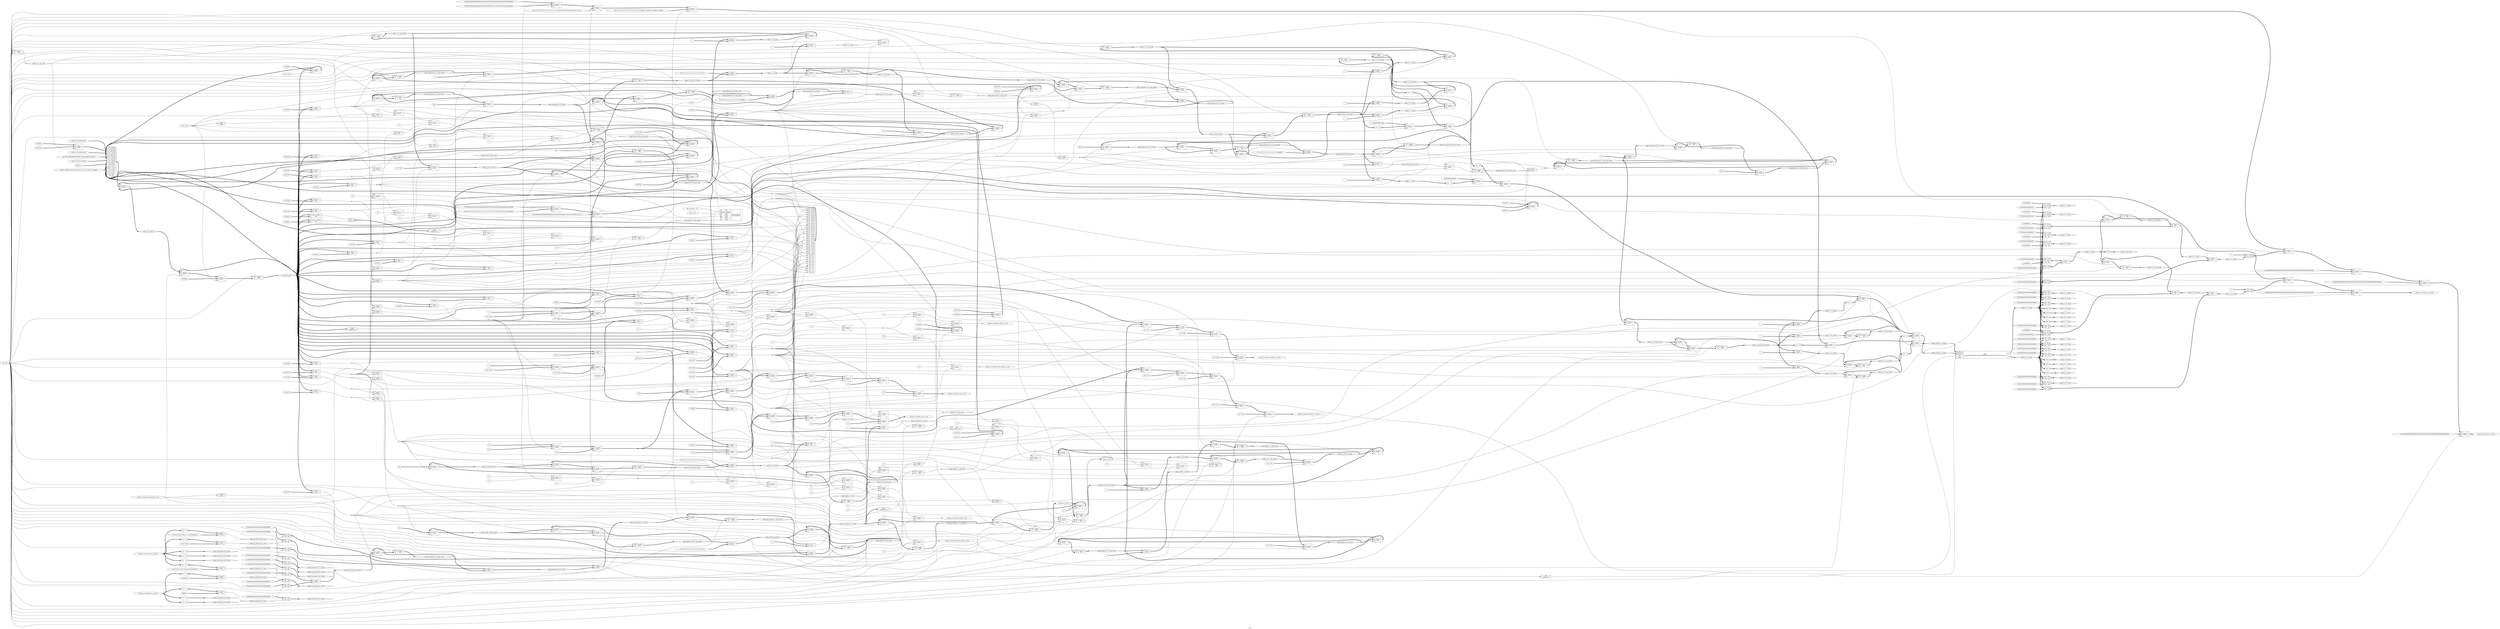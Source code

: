 digraph "main" {
label="main";
rankdir="LR";
remincross=true;
n199 [ shape=octagon, label="clk_1_bit", color="black", fontcolor="black" ];
n200 [ shape=octagon, label="clk1x_follower_1_bit", color="black", fontcolor="black" ];
n201 [ shape=octagon, label="clk2x_1_bit", color="black", fontcolor="black" ];
n202 [ shape=diamond, label="cur_state_6_bit", color="black", fontcolor="black" ];
n203 [ shape=octagon, label="finish_1_bit", color="black", fontcolor="black" ];
n204 [ shape=diamond, label="indata_address_a_14_bit", color="black", fontcolor="black" ];
n205 [ shape=diamond, label="indata_address_b_14_bit", color="black", fontcolor="black" ];
n206 [ shape=diamond, label="indata_out_a_8_bit", color="black", fontcolor="black" ];
n207 [ shape=diamond, label="indata_out_b_8_bit", color="black", fontcolor="black" ];
n208 [ shape=diamond, label="main_0_1_32_bit", color="black", fontcolor="black" ];
n209 [ shape=diamond, label="main_0_10_32_bit", color="black", fontcolor="black" ];
n210 [ shape=diamond, label="main_0_10_reg_32_bit", color="black", fontcolor="black" ];
n211 [ shape=diamond, label="main_0_11_8_bit", color="black", fontcolor="black" ];
n212 [ shape=diamond, label="main_0_12_32_bit", color="black", fontcolor="black" ];
n213 [ shape=diamond, label="main_0_13_32_bit", color="black", fontcolor="black" ];
n214 [ shape=diamond, label="main_0_14_32_bit", color="black", fontcolor="black" ];
n215 [ shape=diamond, label="main_0_15_32_bit", color="black", fontcolor="black" ];
n216 [ shape=diamond, label="main_0_15_reg_32_bit", color="black", fontcolor="black" ];
n217 [ shape=diamond, label="main_0_16_8_bit", color="black", fontcolor="black" ];
n218 [ shape=diamond, label="main_0_17_32_bit", color="black", fontcolor="black" ];
n219 [ shape=diamond, label="main_0_18_32_bit", color="black", fontcolor="black" ];
n220 [ shape=diamond, label="main_0_19_32_bit", color="black", fontcolor="black" ];
n221 [ shape=diamond, label="main_0_1_reg_32_bit", color="black", fontcolor="black" ];
n222 [ shape=diamond, label="main_0_2_32_bit", color="black", fontcolor="black" ];
n223 [ shape=diamond, label="main_0_20_32_bit", color="black", fontcolor="black" ];
n224 [ shape=diamond, label="main_0_20_reg_32_bit", color="black", fontcolor="black" ];
n225 [ shape=diamond, label="main_0_21_1_bit", color="black", fontcolor="black" ];
n226 [ shape=diamond, label="main_0_21_reg_1_bit", color="black", fontcolor="black" ];
n227 [ shape=diamond, label="main_0_3_8_bit", color="black", fontcolor="black" ];
n228 [ shape=diamond, label="main_0_4_32_bit", color="black", fontcolor="black" ];
n229 [ shape=diamond, label="main_0_5_32_bit", color="black", fontcolor="black" ];
n230 [ shape=diamond, label="main_0_5_reg_32_bit", color="black", fontcolor="black" ];
n231 [ shape=diamond, label="main_0_6_8_bit", color="black", fontcolor="black" ];
n232 [ shape=diamond, label="main_0_7_32_bit", color="black", fontcolor="black" ];
n233 [ shape=diamond, label="main_0_8_32_bit", color="black", fontcolor="black" ];
n234 [ shape=diamond, label="main_0_9_32_bit", color="black", fontcolor="black" ];
n235 [ shape=diamond, label="main_0_9_reg_32_bit", color="black", fontcolor="black" ];
n236 [ shape=diamond, label="main_0_m03ii_32_bit", color="black", fontcolor="black" ];
n237 [ shape=diamond, label="main_0_m03ii_reg_32_bit", color="black", fontcolor="black" ];
n238 [ shape=diamond, label="main_0_p102ii_32_bit", color="black", fontcolor="black" ];
n239 [ shape=diamond, label="main_0_p102ii_reg_32_bit", color="black", fontcolor="black" ];
n240 [ shape=diamond, label="main_0_p201ii_32_bit", color="black", fontcolor="black" ];
n241 [ shape=diamond, label="main_0_p201ii_reg_32_bit", color="black", fontcolor="black" ];
n242 [ shape=diamond, label="main_25_26_32_bit", color="black", fontcolor="black" ];
n243 [ shape=diamond, label="main_25_26_reg_32_bit", color="black", fontcolor="black" ];
n244 [ shape=diamond, label="main_25_27_32_bit", color="black", fontcolor="black" ];
n245 [ shape=diamond, label="main_25_28_8_bit", color="black", fontcolor="black" ];
n246 [ shape=diamond, label="main_25_29_32_bit", color="black", fontcolor="black" ];
n247 [ shape=diamond, label="main_25_30_32_bit", color="black", fontcolor="black" ];
n248 [ shape=diamond, label="main_25_30_reg_32_bit", color="black", fontcolor="black" ];
n249 [ shape=diamond, label="main_25_31_8_bit", color="black", fontcolor="black" ];
n250 [ shape=diamond, label="main_25_32_32_bit", color="black", fontcolor="black" ];
n251 [ shape=diamond, label="main_25_33_32_bit", color="black", fontcolor="black" ];
n252 [ shape=diamond, label="main_25_34_32_bit", color="black", fontcolor="black" ];
n253 [ shape=diamond, label="main_25_34_reg_32_bit", color="black", fontcolor="black" ];
n254 [ shape=diamond, label="main_25_35_32_bit", color="black", fontcolor="black" ];
n255 [ shape=diamond, label="main_25_35_reg_32_bit", color="black", fontcolor="black" ];
n256 [ shape=diamond, label="main_25_36_8_bit", color="black", fontcolor="black" ];
n257 [ shape=diamond, label="main_25_37_32_bit", color="black", fontcolor="black" ];
n258 [ shape=diamond, label="main_25_38_32_bit", color="black", fontcolor="black" ];
n259 [ shape=diamond, label="main_25_39_32_bit", color="black", fontcolor="black" ];
n260 [ shape=diamond, label="main_25_40_32_bit", color="black", fontcolor="black" ];
n261 [ shape=diamond, label="main_25_40_reg_32_bit", color="black", fontcolor="black" ];
n262 [ shape=diamond, label="main_25_41_8_bit", color="black", fontcolor="black" ];
n263 [ shape=diamond, label="main_25_42_32_bit", color="black", fontcolor="black" ];
n264 [ shape=diamond, label="main_25_43_32_bit", color="black", fontcolor="black" ];
n265 [ shape=diamond, label="main_25_44_32_bit", color="black", fontcolor="black" ];
n266 [ shape=diamond, label="main_25_45_32_bit", color="black", fontcolor="black" ];
n267 [ shape=diamond, label="main_25_45_reg_32_bit", color="black", fontcolor="black" ];
n268 [ shape=diamond, label="main_25_46_1_bit", color="black", fontcolor="black" ];
n269 [ shape=diamond, label="main_25_46_reg_1_bit", color="black", fontcolor="black" ];
n270 [ shape=diamond, label="main_25_m03ii6_32_bit", color="black", fontcolor="black" ];
n271 [ shape=diamond, label="main_25_m03ii6_reg_32_bit", color="black", fontcolor="black" ];
n272 [ shape=diamond, label="main_25_p102ii7_32_bit", color="black", fontcolor="black" ];
n273 [ shape=diamond, label="main_25_p102ii7_reg_32_bit", color="black", fontcolor="black" ];
n274 [ shape=diamond, label="main_25_p201ii8_32_bit", color="black", fontcolor="black" ];
n275 [ shape=diamond, label="main_25_p201ii8_reg_32_bit", color="black", fontcolor="black" ];
n276 [ shape=diamond, label="main_lrphi8i_50_32_bit", color="black", fontcolor="black" ];
n277 [ shape=diamond, label="main_lrphi8i_50_reg_32_bit", color="black", fontcolor="black" ];
n278 [ shape=diamond, label="main_lrphi8i_51_32_bit", color="black", fontcolor="black" ];
n279 [ shape=diamond, label="main_lrphi8i_51_reg_32_bit", color="black", fontcolor="black" ];
n280 [ shape=diamond, label="main_lrphi8i_52_1_bit", color="black", fontcolor="black" ];
n281 [ shape=diamond, label="main_lrphi8i_52_reg_1_bit", color="black", fontcolor="black" ];
n282 [ shape=diamond, label="main_lrphi8i_m02i6i_32_bit", color="black", fontcolor="black" ];
n283 [ shape=diamond, label="main_lrphi8i_m02i6i_reg_32_bit", color="black", fontcolor="black" ];
n284 [ shape=diamond, label="main_lrphi8i_p11i7i_32_bit", color="black", fontcolor="black" ];
n285 [ shape=diamond, label="main_lrphi8i_p11i7i_reg_32_bit", color="black", fontcolor="black" ];
n286 [ shape=diamond, label="main_memcpyexiti9_47_32_bit", color="black", fontcolor="black" ];
n287 [ shape=diamond, label="main_memcpyexiti9_47_reg_32_bit", color="black", fontcolor="black" ];
n288 [ shape=diamond, label="main_memcpyexiti9_48_32_bit", color="black", fontcolor="black" ];
n289 [ shape=diamond, label="main_memcpyexiti9_48_reg_32_bit", color="black", fontcolor="black" ];
n290 [ shape=diamond, label="main_memcpyexiti9_49_1_bit", color="black", fontcolor="black" ];
n291 [ shape=diamond, label="main_memcpyexiti9_49_reg_1_bit", color="black", fontcolor="black" ];
n292 [ shape=diamond, label="main_memcpyexiti_22_32_bit", color="black", fontcolor="black" ];
n293 [ shape=diamond, label="main_memcpyexiti_22_reg_32_bit", color="black", fontcolor="black" ];
n294 [ shape=diamond, label="main_memcpyexiti_23_32_bit", color="black", fontcolor="black" ];
n295 [ shape=diamond, label="main_memcpyexiti_23_reg_32_bit", color="black", fontcolor="black" ];
n296 [ shape=diamond, label="main_memcpyexiti_24_1_bit", color="black", fontcolor="black" ];
n297 [ shape=diamond, label="main_memcpyexiti_24_reg_1_bit", color="black", fontcolor="black" ];
n298 [ shape=diamond, label="main_preheaderi5_016i4_32_bit", color="black", fontcolor="black" ];
n299 [ shape=diamond, label="main_preheaderi5_016i4_reg_32_bit", color="black", fontcolor="black" ];
n300 [ shape=diamond, label="main_preheaderi5_07i3_32_bit", color="black", fontcolor="black" ];
n301 [ shape=diamond, label="main_preheaderi5_07i3_reg_32_bit", color="black", fontcolor="black" ];
n302 [ shape=diamond, label="main_preheaderi_016i_32_bit", color="black", fontcolor="black" ];
n303 [ shape=diamond, label="main_preheaderi_016i_reg_32_bit", color="black", fontcolor="black" ];
n304 [ shape=diamond, label="main_preheaderi_07i_32_bit", color="black", fontcolor="black" ];
n305 [ shape=diamond, label="main_preheaderi_07i_reg_32_bit", color="black", fontcolor="black" ];
n306 [ shape=diamond, label="main_sha_finalexit_53_32_bit", color="black", fontcolor="black" ];
n307 [ shape=diamond, label="main_sha_finalexit_54_1_bit", color="black", fontcolor="black" ];
n308 [ shape=diamond, label="main_sha_finalexit_55_32_bit", color="black", fontcolor="black" ];
n309 [ shape=diamond, label="main_sha_finalexit_56_32_bit", color="black", fontcolor="black" ];
n310 [ shape=diamond, label="main_sha_finalexit_57_1_bit", color="black", fontcolor="black" ];
n311 [ shape=diamond, label="main_sha_finalexit_58_32_bit", color="black", fontcolor="black" ];
n312 [ shape=diamond, label="main_sha_finalexit_59_32_bit", color="black", fontcolor="black" ];
n313 [ shape=diamond, label="main_sha_finalexit_59_reg_32_bit", color="black", fontcolor="black" ];
n314 [ shape=diamond, label="main_sha_finalexit_60_32_bit", color="black", fontcolor="black" ];
n315 [ shape=diamond, label="main_sha_finalexit_61_1_bit", color="black", fontcolor="black" ];
n316 [ shape=diamond, label="main_sha_finalexit_62_32_bit", color="black", fontcolor="black" ];
n317 [ shape=diamond, label="main_sha_finalexit_63_32_bit", color="black", fontcolor="black" ];
n318 [ shape=diamond, label="main_sha_finalexit_64_32_bit", color="black", fontcolor="black" ];
n319 [ shape=diamond, label="main_sha_finalexit_65_1_bit", color="black", fontcolor="black" ];
n320 [ shape=diamond, label="main_sha_finalexit_66_32_bit", color="black", fontcolor="black" ];
n321 [ shape=diamond, label="main_sha_finalexit_67_32_bit", color="black", fontcolor="black" ];
n322 [ shape=diamond, label="main_sha_finalexit_67_reg_32_bit", color="black", fontcolor="black" ];
n323 [ shape=diamond, label="main_sha_finalexit_68_32_bit", color="black", fontcolor="black" ];
n324 [ shape=diamond, label="main_sha_finalexit_69_1_bit", color="black", fontcolor="black" ];
n325 [ shape=diamond, label="main_sha_finalexit_70_32_bit", color="black", fontcolor="black" ];
n326 [ shape=diamond, label="main_sha_finalexit_71_32_bit", color="black", fontcolor="black" ];
n327 [ shape=diamond, label="main_sha_finalexit_71_reg_32_bit", color="black", fontcolor="black" ];
n328 [ shape=diamond, label="main_sha_finalexit_73_1_bit", color="black", fontcolor="black" ];
n329 [ shape=octagon, label="memory_controller_address_a_32_bit", color="black", fontcolor="black" ];
n330 [ shape=octagon, label="memory_controller_address_b_32_bit", color="black", fontcolor="black" ];
n331 [ shape=octagon, label="memory_controller_enable_a_1_bit", color="black", fontcolor="black" ];
n332 [ shape=octagon, label="memory_controller_enable_b_1_bit", color="black", fontcolor="black" ];
n333 [ shape=octagon, label="memory_controller_in_a_64_bit", color="black", fontcolor="black" ];
n334 [ shape=octagon, label="memory_controller_in_b_64_bit", color="black", fontcolor="black" ];
n335 [ shape=octagon, label="memory_controller_out_a_64_bit", color="black", fontcolor="black" ];
n336 [ shape=octagon, label="memory_controller_out_b_64_bit", color="black", fontcolor="black" ];
n337 [ shape=octagon, label="memory_controller_size_a_2_bit", color="black", fontcolor="black" ];
n338 [ shape=octagon, label="memory_controller_size_b_2_bit", color="black", fontcolor="black" ];
n339 [ shape=octagon, label="memory_controller_waitrequest_1_bit", color="black", fontcolor="black" ];
n340 [ shape=octagon, label="memory_controller_write_enable_a_1_bit", color="black", fontcolor="black" ];
n341 [ shape=octagon, label="memory_controller_write_enable_b_1_bit", color="black", fontcolor="black" ];
n342 [ shape=diamond, label="next_state_6_bit", color="black", fontcolor="black" ];
n343 [ shape=octagon, label="reset_1_bit", color="black", fontcolor="black" ];
n344 [ shape=octagon, label="return_val_32_bit", color="black", fontcolor="black" ];
n345 [ shape=diamond, label="sha_transform_finish_1_bit", color="black", fontcolor="black" ];
n346 [ shape=diamond, label="sha_transform_finish_final_1_bit", color="black", fontcolor="black" ];
n347 [ shape=diamond, label="sha_transform_finish_reg_1_bit", color="black", fontcolor="black" ];
n348 [ shape=diamond, label="sha_transform_start_1_bit", color="black", fontcolor="black" ];
n349 [ shape=octagon, label="start_1_bit", color="black", fontcolor="black" ];
v0 [ label="3" ];
c353 [ shape=record, label="{{<p350> A|<p351> B}|$266\n$add|{<p352> Y}}" ];
v1 [ label="4" ];
c354 [ shape=record, label="{{<p350> A|<p351> B}|$304\n$add|{<p352> Y}}" ];
v2 [ label="4" ];
c355 [ shape=record, label="{{<p350> A|<p351> B}|$342\n$add|{<p352> Y}}" ];
v3 [ label="64" ];
c356 [ shape=record, label="{{<p350> A|<p351> B}|$358\n$add|{<p352> Y}}" ];
v4 [ label="32'11111111111111111111111111000000" ];
c357 [ shape=record, label="{{<p350> A|<p351> B}|$366\n$add|{<p352> Y}}" ];
v5 [ label="32'11111111111111111111111111111111" ];
c358 [ shape=record, label="{{<p350> A|<p351> B}|$495\n$add|{<p352> Y}}" ];
v6 [ label="1" ];
c359 [ shape=record, label="{{<p350> A|<p351> B}|$503\n$add|{<p352> Y}}" ];
v7 [ label="2" ];
c360 [ shape=record, label="{{<p350> A|<p351> B}|$525\n$add|{<p352> Y}}" ];
v8 [ label="3" ];
c361 [ shape=record, label="{{<p350> A|<p351> B}|$563\n$add|{<p352> Y}}" ];
v9 [ label="4" ];
c362 [ shape=record, label="{{<p350> A|<p351> B}|$601\n$add|{<p352> Y}}" ];
v10 [ label="4" ];
c363 [ shape=record, label="{{<p350> A|<p351> B}|$639\n$add|{<p352> Y}}" ];
v11 [ label="64" ];
c364 [ shape=record, label="{{<p350> A|<p351> B}|$655\n$add|{<p352> Y}}" ];
v12 [ label="32'11111111111111111111111111000000" ];
c365 [ shape=record, label="{{<p350> A|<p351> B}|$663\n$add|{<p352> Y}}" ];
v13 [ label="32'11111111111111111111111111111111" ];
c366 [ shape=record, label="{{<p350> A|<p351> B}|$721\n$add|{<p352> Y}}" ];
v14 [ label="4" ];
c367 [ shape=record, label="{{<p350> A|<p351> B}|$729\n$add|{<p352> Y}}" ];
v16 [ label="31'0000000000000000000000000000000" ];
v18 [ label="31'0000000000000000000000000000000" ];
c368 [ shape=record, label="{{<p350> A|<p351> B}|$789\n$add|{<p352> Y}}" ];
x15 [ shape=record, style=rounded, label="<s1> 30:0 - 31:1 |<s0> 0:0 - 0:0 " ];
x15:e -> c368:p350:w [arrowhead=odiamond, arrowtail=odiamond, dir=both, color="black", style="setlinewidth(3)", label=""];
x17 [ shape=record, style=rounded, label="<s1> 30:0 - 31:1 |<s0> 0:0 - 0:0 " ];
x17:e -> c368:p351:w [arrowhead=odiamond, arrowtail=odiamond, dir=both, color="black", style="setlinewidth(3)", label=""];
v20 [ label="31'0000000000000000000000000000000" ];
c369 [ shape=record, label="{{<p350> A|<p351> B}|$819\n$add|{<p352> Y}}" ];
x19 [ shape=record, style=rounded, label="<s1> 30:0 - 31:1 |<s0> 0:0 - 0:0 " ];
x19:e -> c369:p350:w [arrowhead=odiamond, arrowtail=odiamond, dir=both, color="black", style="setlinewidth(3)", label=""];
v22 [ label="31'0000000000000000000000000000000" ];
c370 [ shape=record, label="{{<p350> A|<p351> B}|$849\n$add|{<p352> Y}}" ];
x21 [ shape=record, style=rounded, label="<s1> 30:0 - 31:1 |<s0> 0:0 - 0:0 " ];
x21:e -> c370:p350:w [arrowhead=odiamond, arrowtail=odiamond, dir=both, color="black", style="setlinewidth(3)", label=""];
v24 [ label="31'0000000000000000000000000000000" ];
c371 [ shape=record, label="{{<p350> A|<p351> B}|$879\n$add|{<p352> Y}}" ];
x23 [ shape=record, style=rounded, label="<s1> 30:0 - 31:1 |<s0> 0:0 - 0:0 " ];
x23:e -> c371:p350:w [arrowhead=odiamond, arrowtail=odiamond, dir=both, color="black", style="setlinewidth(3)", label=""];
v25 [ label="32'11111111111111111111111111111111" ];
c372 [ shape=record, label="{{<p350> A|<p351> B}|$198\n$add|{<p352> Y}}" ];
v26 [ label="1" ];
c373 [ shape=record, label="{{<p350> A|<p351> B}|$206\n$add|{<p352> Y}}" ];
v27 [ label="2" ];
c374 [ shape=record, label="{{<p350> A|<p351> B}|$228\n$add|{<p352> Y}}" ];
c375 [ shape=record, label="{{<p350> A|<p351> B}|$384\n$and|{<p352> Y}}" ];
c376 [ shape=record, label="{{<p350> A|<p351> B}|$386\n$and|{<p352> Y}}" ];
c377 [ shape=record, label="{{<p350> A|<p351> B}|$399\n$and|{<p352> Y}}" ];
c378 [ shape=record, label="{{<p350> A|<p351> B}|$401\n$and|{<p352> Y}}" ];
c379 [ shape=record, label="{{<p350> A|<p351> B}|$434\n$and|{<p352> Y}}" ];
c380 [ shape=record, label="{{<p350> A|<p351> B}|$445\n$and|{<p352> Y}}" ];
c381 [ shape=record, label="{{<p350> A|<p351> B}|$447\n$and|{<p352> Y}}" ];
c382 [ shape=record, label="{{<p350> A|<p351> B}|$681\n$and|{<p352> Y}}" ];
c383 [ shape=record, label="{{<p350> A|<p351> B}|$692\n$and|{<p352> Y}}" ];
c384 [ shape=record, label="{{<p350> A|<p351> B}|$694\n$and|{<p352> Y}}" ];
c385 [ shape=record, label="{{<p350> A|<p351> B}|$95\n$and|{<p352> Y}}" ];
c386 [ shape=record, label="{{<p350> A|<p351> B}|$108\n$and|{<p352> Y}}" ];
c387 [ shape=record, label="{{<p350> A|<p351> B}|$150\n$and|{<p352> Y}}" ];
c388 [ shape=record, label="{{<p350> A|<p351> B}|$158\n$and|{<p352> Y}}" ];
c389 [ shape=record, label="{{<p350> A|<p351> B}|$169\n$and|{<p352> Y}}" ];
c390 [ shape=record, label="{{<p350> A}|$2638\n$reduce_or|{<p352> Y}}" ];
x28 [ shape=record, style=rounded, label="<s1> 0:0 - 1:1 |<s0> 0:0 - 0:0 " ];
x28:e -> c390:p350:w [arrowhead=odiamond, arrowtail=odiamond, dir=both, color="black", style="setlinewidth(3)", label=""];
v29 [ label="6'000110" ];
c391 [ shape=record, label="{{<p350> A|<p351> B}|$230\n$eq|{<p352> Y}}" ];
v30 [ label="6'000111" ];
c392 [ shape=record, label="{{<p350> A|<p351> B}|$237\n$eq|{<p352> Y}}" ];
v31 [ label="6'001000" ];
c393 [ shape=record, label="{{<p350> A|<p351> B}|$275\n$eq|{<p352> Y}}" ];
v32 [ label="6'001010" ];
c394 [ shape=record, label="{{<p350> A|<p351> B}|$360\n$eq|{<p352> Y}}" ];
v33 [ label="6'001100" ];
c395 [ shape=record, label="{{<p350> A|<p351> B}|$382\n$eq|{<p352> Y}}" ];
c396 [ shape=record, label="{{<p350> A}|$383\n$not|{<p352> Y}}" ];
c397 [ shape=record, label="{{<p350> A}|$385\n$not|{<p352> Y}}" ];
v34 [ label="6'010100" ];
c398 [ shape=record, label="{{<p350> A|<p351> B}|$397\n$eq|{<p352> Y}}" ];
v35 [ label="6'001101" ];
c399 [ shape=record, label="{{<p350> A|<p351> B}|$432\n$eq|{<p352> Y}}" ];
v36 [ label="6'010001" ];
c400 [ shape=record, label="{{<p350> A|<p351> B}|$443\n$eq|{<p352> Y}}" ];
v37 [ label="6'001110" ];
c401 [ shape=record, label="{{<p350> A|<p351> B}|$497\n$eq|{<p352> Y}}" ];
v38 [ label="6'001111" ];
c402 [ shape=record, label="{{<p350> A|<p351> B}|$512\n$eq|{<p352> Y}}" ];
v39 [ label="6'010000" ];
c403 [ shape=record, label="{{<p350> A|<p351> B}|$572\n$eq|{<p352> Y}}" ];
v40 [ label="6'010010" ];
c404 [ shape=record, label="{{<p350> A|<p351> B}|$657\n$eq|{<p352> Y}}" ];
v41 [ label="6'010110" ];
c405 [ shape=record, label="{{<p350> A|<p351> B}|$679\n$eq|{<p352> Y}}" ];
v42 [ label="6'011000" ];
c406 [ shape=record, label="{{<p350> A|<p351> B}|$690\n$eq|{<p352> Y}}" ];
v43 [ label="6'010111" ];
c407 [ shape=record, label="{{<p350> A|<p351> B}|$723\n$eq|{<p352> Y}}" ];
v44 [ label="6'011110" ];
c408 [ shape=record, label="{{<p350> A|<p351> B}|$746\n$eq|{<p352> Y}}" ];
v46 [ label="6969911" ];
c409 [ shape=record, label="{{<p350> A|<p351> B}|$752\n$eq|{<p352> Y}}" ];
x45 [ shape=record, style=rounded, label="<s0> 31:0 - 31:0 " ];
x45:e -> c409:p350:w [arrowhead=odiamond, arrowtail=odiamond, dir=both, color="black", style="setlinewidth(3)", label=""];
v48 [ label="32'10010011110111001001010010000101" ];
c410 [ shape=record, label="{{<p350> A|<p351> B}|$774\n$eq|{<p352> Y}}" ];
x47 [ shape=record, style=rounded, label="<s0> 31:0 - 31:0 " ];
x47:e -> c410:p350:w [arrowhead=odiamond, arrowtail=odiamond, dir=both, color="black", style="setlinewidth(3)", label=""];
v49 [ label="6'011111" ];
c411 [ shape=record, label="{{<p350> A|<p351> B}|$798\n$eq|{<p352> Y}}" ];
v51 [ label="742465810" ];
c412 [ shape=record, label="{{<p350> A|<p351> B}|$804\n$eq|{<p352> Y}}" ];
x50 [ shape=record, style=rounded, label="<s0> 31:0 - 31:0 " ];
x50:e -> c412:p350:w [arrowhead=odiamond, arrowtail=odiamond, dir=both, color="black", style="setlinewidth(3)", label=""];
v53 [ label="1677179459" ];
c413 [ shape=record, label="{{<p350> A|<p351> B}|$834\n$eq|{<p352> Y}}" ];
x52 [ shape=record, style=rounded, label="<s0> 31:0 - 31:0 " ];
x52:e -> c413:p350:w [arrowhead=odiamond, arrowtail=odiamond, dir=both, color="black", style="setlinewidth(3)", label=""];
v54 [ label="6'100000" ];
c414 [ shape=record, label="{{<p350> A|<p351> B}|$858\n$eq|{<p352> Y}}" ];
v56 [ label="32'10101101011100111111100100100010" ];
c415 [ shape=record, label="{{<p350> A|<p351> B}|$864\n$eq|{<p352> Y}}" ];
x55 [ shape=record, style=rounded, label="<s0> 31:0 - 31:0 " ];
x55:e -> c415:p350:w [arrowhead=odiamond, arrowtail=odiamond, dir=both, color="black", style="setlinewidth(3)", label=""];
v57 [ label="5" ];
c416 [ shape=record, label="{{<p350> A|<p351> B}|$887\n$eq|{<p352> Y}}" ];
v58 [ label="6'001011" ];
c417 [ shape=record, label="{{<p350> A|<p351> B}|$926\n$eq|{<p352> Y}}" ];
v59 [ label="6'010011" ];
c418 [ shape=record, label="{{<p350> A|<p351> B}|$932\n$eq|{<p352> Y}}" ];
v60 [ label="6'011010" ];
c419 [ shape=record, label="{{<p350> A|<p351> B}|$935\n$eq|{<p352> Y}}" ];
v61 [ label="6'011011" ];
c420 [ shape=record, label="{{<p350> A|<p351> B}|$938\n$eq|{<p352> Y}}" ];
c421 [ shape=record, label="{{<p350> A}|$966\n$logic_not|{<p352> Y}}" ];
v62 [ label="6'100011" ];
c422 [ shape=record, label="{{<p350> A|<p351> B}|$969\n$eq|{<p352> Y}}" ];
v63 [ label="6'000001" ];
c423 [ shape=record, label="{{<p350> A|<p351> B}|$978\n$eq|{<p352> Y}}" ];
v64 [ label="6'000010" ];
c424 [ shape=record, label="{{<p350> A|<p351> B}|$979\n$eq|{<p352> Y}}" ];
v65 [ label="6'000011" ];
c425 [ shape=record, label="{{<p350> A|<p351> B}|$980\n$eq|{<p352> Y}}" ];
v66 [ label="6'010101" ];
c426 [ shape=record, label="{{<p350> A|<p351> B}|$982\n$eq|{<p352> Y}}" ];
v67 [ label="6'011001" ];
c427 [ shape=record, label="{{<p350> A|<p351> B}|$984\n$eq|{<p352> Y}}" ];
v68 [ label="6'011100" ];
c428 [ shape=record, label="{{<p350> A|<p351> B}|$985\n$eq|{<p352> Y}}" ];
v69 [ label="6'011101" ];
c429 [ shape=record, label="{{<p350> A|<p351> B}|$986\n$eq|{<p352> Y}}" ];
c430 [ shape=record, label="{{<p350> A}|$66\n$not|{<p352> Y}}" ];
v70 [ label="6'000100" ];
c431 [ shape=record, label="{{<p350> A|<p351> B}|$93\n$eq|{<p352> Y}}" ];
v71 [ label="6'000101" ];
c432 [ shape=record, label="{{<p350> A|<p351> B}|$135\n$eq|{<p352> Y}}" ];
v72 [ label="6'001001" ];
c433 [ shape=record, label="{{<p350> A|<p351> B}|$146\n$eq|{<p352> Y}}" ];
v73 [ label="1'x" ];
c434 [ shape=record, label="{{<p350> A|<p351> B}|$884\n$eqx|{<p352> Y}}" ];
v74 [ label="0" ];
c435 [ shape=record, label="{{<p350> A|<p351> B}|$350\n$gt|{<p352> Y}}" ];
v75 [ label="63" ];
c436 [ shape=record, label="{{<p350> A|<p351> B}|$374\n$gt|{<p352> Y}}" ];
v76 [ label="0" ];
c437 [ shape=record, label="{{<p350> A|<p351> B}|$647\n$gt|{<p352> Y}}" ];
v77 [ label="63" ];
c438 [ shape=record, label="{{<p350> A|<p351> B}|$671\n$gt|{<p352> Y}}" ];
v78 [ label="0" ];
c439 [ shape=record, label="{{<p350> A|<p351> B}|$737\n$gt|{<p352> Y}}" ];
c440 [ shape=record, label="{{<p350> A|<p351> B}|$69\n$logic_and|{<p352> Y}}" ];
c441 [ shape=record, label="{{<p350> A}|$62\n$logic_not|{<p352> Y}}" ];
v80 [ label="16'0000000000000000" ];
v81 [ label="8'00000000" ];
v83 [ label="24'000000000000000000000000" ];
c442 [ shape=record, label="{{<p350> A|<p351> B}|$258\n$or|{<p352> Y}}" ];
x79 [ shape=record, style=rounded, label="<s2> 15:0 - 31:16 |<s1> 7:0 - 15:8 |<s0> 7:0 - 7:0 " ];
x79:e -> c442:p350:w [arrowhead=odiamond, arrowtail=odiamond, dir=both, color="black", style="setlinewidth(3)", label=""];
x82 [ shape=record, style=rounded, label="<s1> 23:0 - 31:8 |<s0> 7:0 - 7:0 " ];
x82:e -> c442:p351:w [arrowhead=odiamond, arrowtail=odiamond, dir=both, color="black", style="setlinewidth(3)", label=""];
v85 [ label="8'00000000" ];
v86 [ label="16'0000000000000000" ];
c443 [ shape=record, label="{{<p350> A|<p351> B}|$296\n$or|{<p352> Y}}" ];
x84 [ shape=record, style=rounded, label="<s2> 7:0 - 31:24 |<s1> 7:0 - 23:16 |<s0> 15:0 - 15:0 " ];
x84:e -> c443:p351:w [arrowhead=odiamond, arrowtail=odiamond, dir=both, color="black", style="setlinewidth(3)", label=""];
v88 [ label="24'000000000000000000000000" ];
c444 [ shape=record, label="{{<p350> A|<p351> B}|$334\n$or|{<p352> Y}}" ];
x87 [ shape=record, style=rounded, label="<s1> 7:0 - 31:24 |<s0> 23:0 - 23:0 " ];
x87:e -> c444:p351:w [arrowhead=odiamond, arrowtail=odiamond, dir=both, color="black", style="setlinewidth(3)", label=""];
v90 [ label="8'00000000" ];
v91 [ label="16'0000000000000000" ];
c445 [ shape=record, label="{{<p350> A|<p351> B}|$593\n$or|{<p352> Y}}" ];
x89 [ shape=record, style=rounded, label="<s2> 7:0 - 31:24 |<s1> 7:0 - 23:16 |<s0> 15:0 - 15:0 " ];
x89:e -> c445:p351:w [arrowhead=odiamond, arrowtail=odiamond, dir=both, color="black", style="setlinewidth(3)", label=""];
v93 [ label="24'000000000000000000000000" ];
c446 [ shape=record, label="{{<p350> A|<p351> B}|$631\n$or|{<p352> Y}}" ];
x92 [ shape=record, style=rounded, label="<s1> 7:0 - 31:24 |<s0> 23:0 - 23:0 " ];
x92:e -> c446:p351:w [arrowhead=odiamond, arrowtail=odiamond, dir=both, color="black", style="setlinewidth(3)", label=""];
c447 [ shape=record, label="{{<p350> A|<p351> B}|$944\n$or|{<p352> Y}}" ];
c448 [ shape=record, label="{{<p350> A|<p351> B}|$950\n$or|{<p352> Y}}" ];
c449 [ shape=record, label="{{<p350> A|<p351> B}|$956\n$or|{<p352> Y}}" ];
c453 [ shape=record, label="{{<p450> CLK|<p451> D}|$2537\n$dff|{<p452> Q}}" ];
c454 [ shape=record, label="{{<p450> CLK|<p451> D}|$2541\n$dff|{<p452> Q}}" ];
c455 [ shape=record, label="{{<p450> CLK|<p451> D}|$2542\n$dff|{<p452> Q}}" ];
c456 [ shape=record, label="{{<p450> CLK|<p451> D}|$2547\n$dff|{<p452> Q}}" ];
c457 [ shape=record, label="{{<p450> CLK|<p451> D}|$2552\n$dff|{<p452> Q}}" ];
c458 [ shape=record, label="{{<p450> CLK|<p451> D}|$2553\n$dff|{<p452> Q}}" ];
c459 [ shape=record, label="{{<p450> CLK|<p451> D}|$2554\n$dff|{<p452> Q}}" ];
c460 [ shape=record, label="{{<p450> CLK|<p451> D}|$2555\n$dff|{<p452> Q}}" ];
c461 [ shape=record, label="{{<p450> CLK|<p451> D}|$2556\n$dff|{<p452> Q}}" ];
c462 [ shape=record, label="{{<p450> CLK|<p451> D}|$2557\n$dff|{<p452> Q}}" ];
c463 [ shape=record, label="{{<p450> CLK|<p451> D}|$2558\n$dff|{<p452> Q}}" ];
c464 [ shape=record, label="{{<p450> CLK|<p451> D}|$2559\n$dff|{<p452> Q}}" ];
c465 [ shape=record, label="{{<p450> CLK|<p451> D}|$2560\n$dff|{<p452> Q}}" ];
c466 [ shape=record, label="{{<p450> CLK|<p451> D}|$2561\n$dff|{<p452> Q}}" ];
c467 [ shape=record, label="{{<p450> CLK|<p451> D}|$2562\n$dff|{<p452> Q}}" ];
c468 [ shape=record, label="{{<p450> CLK|<p451> D}|$2566\n$dff|{<p452> Q}}" ];
c469 [ shape=record, label="{{<p450> CLK|<p451> D}|$2570\n$dff|{<p452> Q}}" ];
c470 [ shape=record, label="{{<p450> CLK|<p451> D}|$2571\n$dff|{<p452> Q}}" ];
c471 [ shape=record, label="{{<p450> CLK|<p451> D}|$2576\n$dff|{<p452> Q}}" ];
c472 [ shape=record, label="{{<p450> CLK|<p451> D}|$2581\n$dff|{<p452> Q}}" ];
c473 [ shape=record, label="{{<p450> CLK|<p451> D}|$2582\n$dff|{<p452> Q}}" ];
c474 [ shape=record, label="{{<p450> CLK|<p451> D}|$2583\n$dff|{<p452> Q}}" ];
c475 [ shape=record, label="{{<p450> CLK|<p451> D}|$2584\n$dff|{<p452> Q}}" ];
c476 [ shape=record, label="{{<p450> CLK|<p451> D}|$2585\n$dff|{<p452> Q}}" ];
c477 [ shape=record, label="{{<p450> CLK|<p451> D}|$2586\n$dff|{<p452> Q}}" ];
c478 [ shape=record, label="{{<p450> CLK|<p451> D}|$2587\n$dff|{<p452> Q}}" ];
c479 [ shape=record, label="{{<p450> CLK|<p451> D}|$2588\n$dff|{<p452> Q}}" ];
c480 [ shape=record, label="{{<p450> CLK|<p451> D}|$2589\n$dff|{<p452> Q}}" ];
c481 [ shape=record, label="{{<p450> CLK|<p451> D}|$2590\n$dff|{<p452> Q}}" ];
c482 [ shape=record, label="{{<p450> CLK|<p451> D}|$2597\n$dff|{<p452> Q}}" ];
c483 [ shape=record, label="{{<p450> CLK|<p451> D}|$2605\n$dff|{<p452> Q}}" ];
c484 [ shape=record, label="{{<p450> CLK|<p451> D}|$2609\n$dff|{<p452> Q}}" ];
c485 [ shape=record, label="{{<p450> CLK|<p451> D}|$2611\n$dff|{<p452> Q}}" ];
c486 [ shape=record, label="{{<p450> CLK|<p451> D}|$2612\n$dff|{<p452> Q}}" ];
c487 [ shape=record, label="{{<p450> CLK|<p451> D}|$2613\n$dff|{<p452> Q}}" ];
c488 [ shape=record, label="{{<p450> CLK|<p451> D}|$2614\n$dff|{<p452> Q}}" ];
c489 [ shape=record, label="{{<p450> CLK|<p451> D}|$2615\n$dff|{<p452> Q}}" ];
c490 [ shape=record, label="{{<p450> CLK|<p451> D}|$2616\n$dff|{<p452> Q}}" ];
c491 [ shape=record, label="{{<p450> CLK|<p451> D}|$2617\n$dff|{<p452> Q}}" ];
c492 [ shape=record, label="{{<p450> CLK|<p451> D}|$2618\n$dff|{<p452> Q}}" ];
c493 [ shape=record, label="{{<p450> CLK|<p451> D}|$2619\n$dff|{<p452> Q}}" ];
c494 [ shape=record, label="{{<p450> CLK|<p451> D}|$2620\n$dff|{<p452> Q}}" ];
c495 [ shape=record, label="{{<p450> CLK|<p451> D}|$2621\n$dff|{<p452> Q}}" ];
c496 [ shape=record, label="{{<p450> CLK|<p451> D}|$2622\n$dff|{<p452> Q}}" ];
c498 [ shape=record, label="{{<p350> A|<p351> B|<p497> S}|$1398\n$mux|{<p352> Y}}" ];
c499 [ shape=record, label="{{<p350> A|<p351> B|<p497> S}|$1410\n$mux|{<p352> Y}}" ];
c500 [ shape=record, label="{{<p350> A|<p351> B|<p497> S}|$1413\n$mux|{<p352> Y}}" ];
c501 [ shape=record, label="{{<p350> A|<p351> B|<p497> S}|$1428\n$mux|{<p352> Y}}" ];
c502 [ shape=record, label="{{<p350> A|<p351> B|<p497> S}|$1443\n$mux|{<p352> Y}}" ];
c503 [ shape=record, label="{{<p350> A|<p351> B|<p497> S}|$1446\n$mux|{<p352> Y}}" ];
c504 [ shape=record, label="{{<p350> A|<p351> B|<p497> S}|$1449\n$mux|{<p352> Y}}" ];
c505 [ shape=record, label="{{<p350> A|<p351> B|<p497> S}|$1452\n$mux|{<p352> Y}}" ];
c506 [ shape=record, label="{{<p350> A|<p351> B|<p497> S}|$1455\n$mux|{<p352> Y}}" ];
v94 [ label="8192" ];
c507 [ shape=record, label="{{<p350> A|<p351> B|<p497> S}|$1458\n$mux|{<p352> Y}}" ];
c508 [ shape=record, label="{{<p350> A|<p351> B|<p497> S}|$1461\n$mux|{<p352> Y}}" ];
c509 [ shape=record, label="{{<p350> A|<p351> B|<p497> S}|$1464\n$mux|{<p352> Y}}" ];
v95 [ label="8192" ];
c510 [ shape=record, label="{{<p350> A|<p351> B|<p497> S}|$1467\n$mux|{<p352> Y}}" ];
c511 [ shape=record, label="{{<p350> A|<p351> B|<p497> S}|$1470\n$mux|{<p352> Y}}" ];
c512 [ shape=record, label="{{<p350> A|<p351> B|<p497> S}|$1473\n$mux|{<p352> Y}}" ];
v96 [ label="16" ];
c513 [ shape=record, label="{{<p350> A|<p351> B|<p497> S}|$1476\n$mux|{<p352> Y}}" ];
c514 [ shape=record, label="{{<p350> A|<p351> B|<p497> S}|$1479\n$mux|{<p352> Y}}" ];
c515 [ shape=record, label="{{<p350> A|<p351> B|<p497> S}|$1482\n$mux|{<p352> Y}}" ];
v97 [ label="16777216" ];
c516 [ shape=record, label="{{<p350> A|<p351> B|<p497> S}|$1485\n$mux|{<p352> Y}}" ];
c517 [ shape=record, label="{{<p350> A|<p351> B|<p497> S}|$1488\n$mux|{<p352> Y}}" ];
c518 [ shape=record, label="{{<p350> A|<p351> B|<p497> S}|$1491\n$mux|{<p352> Y}}" ];
c519 [ shape=record, label="{{<p350> A|<p351> B|<p497> S}|$1494\n$mux|{<p352> Y}}" ];
c520 [ shape=record, label="{{<p350> A|<p351> B|<p497> S}|$1497\n$mux|{<p352> Y}}" ];
c521 [ shape=record, label="{{<p350> A|<p351> B|<p497> S}|$1500\n$mux|{<p352> Y}}" ];
c522 [ shape=record, label="{{<p350> A|<p351> B|<p497> S}|$1503\n$mux|{<p352> Y}}" ];
c523 [ shape=record, label="{{<p350> A|<p351> B|<p497> S}|$1515\n$mux|{<p352> Y}}" ];
c524 [ shape=record, label="{{<p350> A|<p351> B|<p497> S}|$1527\n$mux|{<p352> Y}}" ];
c525 [ shape=record, label="{{<p350> A|<p351> B|<p497> S}|$1530\n$mux|{<p352> Y}}" ];
c526 [ shape=record, label="{{<p350> A|<p351> B|<p497> S}|$1545\n$mux|{<p352> Y}}" ];
c527 [ shape=record, label="{{<p350> A|<p351> B|<p497> S}|$1560\n$mux|{<p352> Y}}" ];
c528 [ shape=record, label="{{<p350> A|<p351> B|<p497> S}|$1563\n$mux|{<p352> Y}}" ];
c529 [ shape=record, label="{{<p350> A|<p351> B|<p497> S}|$1566\n$mux|{<p352> Y}}" ];
c530 [ shape=record, label="{{<p350> A|<p351> B|<p497> S}|$1569\n$mux|{<p352> Y}}" ];
c531 [ shape=record, label="{{<p350> A|<p351> B|<p497> S}|$1572\n$mux|{<p352> Y}}" ];
v98 [ label="13" ];
c532 [ shape=record, label="{{<p350> A|<p351> B|<p497> S}|$1575\n$mux|{<p352> Y}}" ];
c533 [ shape=record, label="{{<p350> A|<p351> B|<p497> S}|$1578\n$mux|{<p352> Y}}" ];
c534 [ shape=record, label="{{<p350> A|<p351> B|<p497> S}|$1581\n$mux|{<p352> Y}}" ];
v99 [ label="16777220" ];
c535 [ shape=record, label="{{<p350> A|<p351> B|<p497> S}|$1584\n$mux|{<p352> Y}}" ];
c536 [ shape=record, label="{{<p350> A|<p351> B|<p497> S}|$1587\n$mux|{<p352> Y}}" ];
c537 [ shape=record, label="{{<p350> A|<p351> B|<p497> S}|$1590\n$mux|{<p352> Y}}" ];
c538 [ shape=record, label="{{<p350> A|<p351> B|<p497> S}|$1593\n$mux|{<p352> Y}}" ];
c539 [ shape=record, label="{{<p350> A|<p351> B|<p497> S}|$1596\n$mux|{<p352> Y}}" ];
c540 [ shape=record, label="{{<p350> A|<p351> B|<p497> S}|$1599\n$mux|{<p352> Y}}" ];
c541 [ shape=record, label="{{<p350> A|<p351> B|<p497> S}|$1620\n$mux|{<p352> Y}}" ];
c542 [ shape=record, label="{{<p350> A|<p351> B|<p497> S}|$1644\n$mux|{<p352> Y}}" ];
c543 [ shape=record, label="{{<p350> A|<p351> B|<p497> S}|$1656\n$mux|{<p352> Y}}" ];
c544 [ shape=record, label="{{<p350> A|<p351> B|<p497> S}|$1662\n$mux|{<p352> Y}}" ];
x100 [ shape=record, style=rounded, label="<s0> 13:0 - 13:0 " ];
x100:e -> c544:p351:w [arrowhead=odiamond, arrowtail=odiamond, dir=both, color="black", style="setlinewidth(3)", label=""];
c545 [ shape=record, label="{{<p350> A|<p351> B|<p497> S}|$1665\n$mux|{<p352> Y}}" ];
x101 [ shape=record, style=rounded, label="<s0> 13:0 - 13:0 " ];
x101:e -> c545:p351:w [arrowhead=odiamond, arrowtail=odiamond, dir=both, color="black", style="setlinewidth(3)", label=""];
c546 [ shape=record, label="{{<p350> A|<p351> B|<p497> S}|$1668\n$mux|{<p352> Y}}" ];
x102 [ shape=record, style=rounded, label="<s0> 13:0 - 13:0 " ];
x102:e -> c546:p351:w [arrowhead=odiamond, arrowtail=odiamond, dir=both, color="black", style="setlinewidth(3)", label=""];
v103 [ label="14'00000000000000" ];
c547 [ shape=record, label="{{<p350> A|<p351> B|<p497> S}|$1671\n$mux|{<p352> Y}}" ];
x104 [ shape=record, style=rounded, label="<s0> 13:0 - 13:0 " ];
x104:e -> c547:p351:w [arrowhead=odiamond, arrowtail=odiamond, dir=both, color="black", style="setlinewidth(3)", label=""];
c548 [ shape=record, label="{{<p350> A|<p351> B|<p497> S}|$1685\n$mux|{<p352> Y}}" ];
x105 [ shape=record, style=rounded, label="<s0> 13:0 - 13:0 " ];
x105:e -> c548:p351:w [arrowhead=odiamond, arrowtail=odiamond, dir=both, color="black", style="setlinewidth(3)", label=""];
c549 [ shape=record, label="{{<p350> A|<p351> B|<p497> S}|$1688\n$mux|{<p352> Y}}" ];
x106 [ shape=record, style=rounded, label="<s0> 13:0 - 13:0 " ];
x106:e -> c549:p351:w [arrowhead=odiamond, arrowtail=odiamond, dir=both, color="black", style="setlinewidth(3)", label=""];
c550 [ shape=record, label="{{<p350> A|<p351> B|<p497> S}|$1691\n$mux|{<p352> Y}}" ];
x107 [ shape=record, style=rounded, label="<s0> 13:0 - 13:0 " ];
x107:e -> c550:p351:w [arrowhead=odiamond, arrowtail=odiamond, dir=both, color="black", style="setlinewidth(3)", label=""];
v108 [ label="14'00000000000000" ];
c551 [ shape=record, label="{{<p350> A|<p351> B|<p497> S}|$1694\n$mux|{<p352> Y}}" ];
x109 [ shape=record, style=rounded, label="<s0> 13:0 - 13:0 " ];
x109:e -> c551:p351:w [arrowhead=odiamond, arrowtail=odiamond, dir=both, color="black", style="setlinewidth(3)", label=""];
v110 [ label="1'1" ];
c552 [ shape=record, label="{{<p350> A|<p351> B|<p497> S}|$1708\n$mux|{<p352> Y}}" ];
v111 [ label="1'0" ];
c553 [ shape=record, label="{{<p350> A|<p351> B|<p497> S}|$1711\n$mux|{<p352> Y}}" ];
v112 [ label="1'1" ];
c554 [ shape=record, label="{{<p350> A|<p351> B|<p497> S}|$1714\n$mux|{<p352> Y}}" ];
v113 [ label="1'0" ];
c555 [ shape=record, label="{{<p350> A|<p351> B|<p497> S}|$1717\n$mux|{<p352> Y}}" ];
v114 [ label="1'1" ];
c556 [ shape=record, label="{{<p350> A|<p351> B|<p497> S}|$1720\n$mux|{<p352> Y}}" ];
v115 [ label="1'0" ];
c557 [ shape=record, label="{{<p350> A|<p351> B|<p497> S}|$1723\n$mux|{<p352> Y}}" ];
v116 [ label="1'0" ];
c558 [ shape=record, label="{{<p350> A|<p351> B|<p497> S}|$1726\n$mux|{<p352> Y}}" ];
v117 [ label="1'0" ];
c559 [ shape=record, label="{{<p350> A|<p351> B|<p497> S}|$1732\n$mux|{<p352> Y}}" ];
v118 [ label="1'0" ];
c560 [ shape=record, label="{{<p350> A|<p351> B|<p497> S}|$1738\n$mux|{<p352> Y}}" ];
v119 [ label="1'1" ];
c561 [ shape=record, label="{{<p350> A|<p351> B|<p497> S}|$1741\n$mux|{<p352> Y}}" ];
v120 [ label="1'0" ];
c562 [ shape=record, label="{{<p350> A|<p351> B|<p497> S}|$1753\n$mux|{<p352> Y}}" ];
c563 [ shape=record, label="{{<p350> A|<p351> B|<p497> S}|$1756\n$mux|{<p352> Y}}" ];
v121 [ label="1'1" ];
c564 [ shape=record, label="{{<p350> A|<p351> B|<p497> S}|$1759\n$mux|{<p352> Y}}" ];
v122 [ label="1'1" ];
c565 [ shape=record, label="{{<p350> A|<p351> B|<p497> S}|$1762\n$mux|{<p352> Y}}" ];
v123 [ label="16777288" ];
c566 [ shape=record, label="{{<p350> A|<p351> B|<p497> S}|$1788\n$mux|{<p352> Y}}" ];
v124 [ label="16777280" ];
c567 [ shape=record, label="{{<p350> A|<p351> B|<p497> S}|$1791\n$mux|{<p352> Y}}" ];
v125 [ label="16777272" ];
c568 [ shape=record, label="{{<p350> A|<p351> B|<p497> S}|$1794\n$mux|{<p352> Y}}" ];
c569 [ shape=record, label="{{<p350> A|<p351> B|<p497> S}|$1797\n$mux|{<p352> Y}}" ];
v126 [ label="16777216" ];
c570 [ shape=record, label="{{<p350> A|<p351> B|<p497> S}|$1800\n$mux|{<p352> Y}}" ];
c571 [ shape=record, label="{{<p350> A|<p351> B|<p497> S}|$1803\n$mux|{<p352> Y}}" ];
v127 [ label="16777296" ];
c572 [ shape=record, label="{{<p350> A|<p351> B|<p497> S}|$1806\n$mux|{<p352> Y}}" ];
v128 [ label="16777288" ];
c573 [ shape=record, label="{{<p350> A|<p351> B|<p497> S}|$1809\n$mux|{<p352> Y}}" ];
v129 [ label="0" ];
v130 [ label="16777280" ];
c574 [ shape=record, label="{{<p350> A|<p351> B|<p497> S}|$1812\n$mux|{<p352> Y}}" ];
v131 [ label="1'0" ];
c575 [ shape=record, label="{{<p350> A|<p351> B|<p497> S}|$1817\n$mux|{<p352> Y}}" ];
v132 [ label="1'0" ];
c576 [ shape=record, label="{{<p350> A|<p351> B|<p497> S}|$1820\n$mux|{<p352> Y}}" ];
v133 [ label="1'1" ];
c577 [ shape=record, label="{{<p350> A|<p351> B|<p497> S}|$1823\n$mux|{<p352> Y}}" ];
v134 [ label="1'1" ];
c578 [ shape=record, label="{{<p350> A|<p351> B|<p497> S}|$1826\n$mux|{<p352> Y}}" ];
v135 [ label="1'1" ];
c579 [ shape=record, label="{{<p350> A|<p351> B|<p497> S}|$1829\n$mux|{<p352> Y}}" ];
v136 [ label="1'1" ];
c580 [ shape=record, label="{{<p350> A|<p351> B|<p497> S}|$1832\n$mux|{<p352> Y}}" ];
v137 [ label="1'1" ];
c581 [ shape=record, label="{{<p350> A|<p351> B|<p497> S}|$1835\n$mux|{<p352> Y}}" ];
v138 [ label="64'0000000000000000000000000000000000000000000000000000000000000000" ];
c582 [ shape=record, label="{{<p350> A|<p351> B|<p497> S}|$1846\n$mux|{<p352> Y}}" ];
v139 [ label="64'0000000000000000000000000000000000000000000000000000000000000000" ];
c583 [ shape=record, label="{{<p350> A|<p351> B|<p497> S}|$1849\n$mux|{<p352> Y}}" ];
v140 [ label="64'0000000000000000000000000000000000000000000000000000000010000000" ];
c584 [ shape=record, label="{{<p350> A|<p351> B|<p497> S}|$1852\n$mux|{<p352> Y}}" ];
v142 [ label="0" ];
c585 [ shape=record, label="{{<p350> A|<p351> B|<p497> S}|$1855\n$mux|{<p352> Y}}" ];
x141 [ shape=record, style=rounded, label="<s1> 31:0 - 63:32 |<s0> 31:0 - 31:0 " ];
x141:e -> c585:p351:w [arrowhead=odiamond, arrowtail=odiamond, dir=both, color="black", style="setlinewidth(3)", label=""];
v143 [ label="64'1111111111111111111111111111111111000011110100101110000111110000" ];
c586 [ shape=record, label="{{<p350> A|<p351> B|<p497> S}|$1858\n$mux|{<p352> Y}}" ];
v144 [ label="64'1111111111111111111111111111111110011000101110101101110011111110" ];
c587 [ shape=record, label="{{<p350> A|<p351> B|<p497> S}|$1861\n$mux|{<p352> Y}}" ];
v145 [ label="64'0000000000000000000000000000000000000000000000000000000000000000" ];
v146 [ label="64'0000000000000000000000000000000001100111010001010010001100000001" ];
c588 [ shape=record, label="{{<p350> A|<p351> B|<p497> S}|$1864\n$mux|{<p352> Y}}" ];
v147 [ label="2'10" ];
c589 [ shape=record, label="{{<p350> A|<p351> B|<p497> S}|$1869\n$mux|{<p352> Y}}" ];
v148 [ label="2'10" ];
c590 [ shape=record, label="{{<p350> A|<p351> B|<p497> S}|$1872\n$mux|{<p352> Y}}" ];
v149 [ label="2'10" ];
c591 [ shape=record, label="{{<p350> A|<p351> B|<p497> S}|$1875\n$mux|{<p352> Y}}" ];
v150 [ label="2'10" ];
c592 [ shape=record, label="{{<p350> A|<p351> B|<p497> S}|$1878\n$mux|{<p352> Y}}" ];
v151 [ label="2'10" ];
c593 [ shape=record, label="{{<p350> A|<p351> B|<p497> S}|$1881\n$mux|{<p352> Y}}" ];
v152 [ label="2'10" ];
c594 [ shape=record, label="{{<p350> A|<p351> B|<p497> S}|$1884\n$mux|{<p352> Y}}" ];
v153 [ label="2'10" ];
c595 [ shape=record, label="{{<p350> A|<p351> B|<p497> S}|$1887\n$mux|{<p352> Y}}" ];
v154 [ label="1'1" ];
c596 [ shape=record, label="{{<p350> A|<p351> B|<p497> S}|$1898\n$mux|{<p352> Y}}" ];
v155 [ label="1'1" ];
c597 [ shape=record, label="{{<p350> A|<p351> B|<p497> S}|$1901\n$mux|{<p352> Y}}" ];
v156 [ label="1'1" ];
c598 [ shape=record, label="{{<p350> A|<p351> B|<p497> S}|$1904\n$mux|{<p352> Y}}" ];
v157 [ label="16777296" ];
c599 [ shape=record, label="{{<p350> A|<p351> B|<p497> S}|$1921\n$mux|{<p352> Y}}" ];
v158 [ label="16777292" ];
c600 [ shape=record, label="{{<p350> A|<p351> B|<p497> S}|$1924\n$mux|{<p352> Y}}" ];
v159 [ label="16777284" ];
c601 [ shape=record, label="{{<p350> A|<p351> B|<p497> S}|$1927\n$mux|{<p352> Y}}" ];
v160 [ label="16777276" ];
c602 [ shape=record, label="{{<p350> A|<p351> B|<p497> S}|$1930\n$mux|{<p352> Y}}" ];
c603 [ shape=record, label="{{<p350> A|<p351> B|<p497> S}|$1933\n$mux|{<p352> Y}}" ];
v161 [ label="16777292" ];
c604 [ shape=record, label="{{<p350> A|<p351> B|<p497> S}|$1936\n$mux|{<p352> Y}}" ];
v162 [ label="0" ];
v163 [ label="16777284" ];
c605 [ shape=record, label="{{<p350> A|<p351> B|<p497> S}|$1939\n$mux|{<p352> Y}}" ];
v164 [ label="1'0" ];
c606 [ shape=record, label="{{<p350> A|<p351> B|<p497> S}|$1944\n$mux|{<p352> Y}}" ];
v165 [ label="1'0" ];
c607 [ shape=record, label="{{<p350> A|<p351> B|<p497> S}|$1947\n$mux|{<p352> Y}}" ];
v166 [ label="1'0" ];
c608 [ shape=record, label="{{<p350> A|<p351> B|<p497> S}|$1950\n$mux|{<p352> Y}}" ];
v167 [ label="1'1" ];
c609 [ shape=record, label="{{<p350> A|<p351> B|<p497> S}|$1953\n$mux|{<p352> Y}}" ];
v168 [ label="1'1" ];
c610 [ shape=record, label="{{<p350> A|<p351> B|<p497> S}|$1956\n$mux|{<p352> Y}}" ];
v169 [ label="1'1" ];
c611 [ shape=record, label="{{<p350> A|<p351> B|<p497> S}|$1959\n$mux|{<p352> Y}}" ];
v170 [ label="1'0" ];
v171 [ label="1'1" ];
c612 [ shape=record, label="{{<p350> A|<p351> B|<p497> S}|$1962\n$mux|{<p352> Y}}" ];
v172 [ label="64'0000000000000000000000000000000000000000000000100000000000000000" ];
c613 [ shape=record, label="{{<p350> A|<p351> B|<p497> S}|$1967\n$mux|{<p352> Y}}" ];
v174 [ label="0" ];
c614 [ shape=record, label="{{<p350> A|<p351> B|<p497> S}|$1970\n$mux|{<p352> Y}}" ];
x173 [ shape=record, style=rounded, label="<s1> 31:0 - 63:32 |<s0> 31:0 - 31:0 " ];
x173:e -> c614:p351:w [arrowhead=odiamond, arrowtail=odiamond, dir=both, color="black", style="setlinewidth(3)", label=""];
v175 [ label="64'0000000000000000000000000000000000010000001100100101010001110110" ];
c615 [ shape=record, label="{{<p350> A|<p351> B|<p497> S}|$1973\n$mux|{<p352> Y}}" ];
v176 [ label="64'0000000000000000000000000000000000000000000000000000000000000000" ];
v177 [ label="64'1111111111111111111111111111111111101111110011011010101110001001" ];
c616 [ shape=record, label="{{<p350> A|<p351> B|<p497> S}|$1976\n$mux|{<p352> Y}}" ];
v178 [ label="2'10" ];
c617 [ shape=record, label="{{<p350> A|<p351> B|<p497> S}|$1981\n$mux|{<p352> Y}}" ];
v179 [ label="2'10" ];
c618 [ shape=record, label="{{<p350> A|<p351> B|<p497> S}|$1984\n$mux|{<p352> Y}}" ];
v180 [ label="2'10" ];
c619 [ shape=record, label="{{<p350> A|<p351> B|<p497> S}|$1987\n$mux|{<p352> Y}}" ];
v181 [ label="2'10" ];
c620 [ shape=record, label="{{<p350> A|<p351> B|<p497> S}|$1990\n$mux|{<p352> Y}}" ];
v182 [ label="2'10" ];
c621 [ shape=record, label="{{<p350> A|<p351> B|<p497> S}|$1993\n$mux|{<p352> Y}}" ];
v183 [ label="2'10" ];
c622 [ shape=record, label="{{<p350> A|<p351> B|<p497> S}|$1996\n$mux|{<p352> Y}}" ];
v184 [ label="2'00" ];
v185 [ label="2'10" ];
c623 [ shape=record, label="{{<p350> A|<p351> B|<p497> S}|$1999\n$mux|{<p352> Y}}" ];
v186 [ label="0" ];
c624 [ shape=record, label="{{<p350> A|<p351> B|<p497> S}|$2004\n$mux|{<p352> Y}}" ];
c625 [ shape=record, label="{{<p350> A|<p351> B|<p497> S}|$2007\n$mux|{<p352> Y}}" ];
v187 [ label="1'0" ];
c626 [ shape=record, label="{{<p350> A|<p351> B|<p497> S}|$2012\n$mux|{<p352> Y}}" ];
c627 [ shape=record, label="{{<p350> A|<p351> B|<p497> S}|$2014\n$mux|{<p352> Y}}" ];
c628 [ shape=record, label="{{<p350> A|<p351> B|<p497> S}|$2016\n$mux|{<p352> Y}}" ];
c629 [ shape=record, label="{{<p350> A|<p351> B|<p497> S}|$2019\n$mux|{<p352> Y}}" ];
v188 [ label="6'000000" ];
c630 [ shape=record, label="{{<p350> A|<p351> B|<p497> S}|$2022\n$mux|{<p352> Y}}" ];
v189 [ label="6'011100" ];
c631 [ shape=record, label="{{<p350> A|<p351> B|<p497> S}|$2026\n$mux|{<p352> Y}}" ];
v190 [ label="6'010100" ];
c632 [ shape=record, label="{{<p350> A|<p351> B|<p497> S}|$2033\n$mux|{<p352> Y}}" ];
v191 [ label="6'001100" ];
c633 [ shape=record, label="{{<p350> A|<p351> B|<p497> S}|$2041\n$mux|{<p352> Y}}" ];
v192 [ label="6'100010" ];
v193 [ label="6'100001" ];
c634 [ shape=record, label="{{<p350> A|<p351> B|<p497> S}|$2062\n$mux|{<p352> Y}}" ];
v194 [ label="6'001101" ];
v195 [ label="6'000101" ];
c635 [ shape=record, label="{{<p350> A|<p351> B|<p497> S}|$2101\n$mux|{<p352> Y}}" ];
v196 [ label="6'010101" ];
v197 [ label="6'001101" ];
c636 [ shape=record, label="{{<p350> A|<p351> B|<p497> S}|$2144\n$mux|{<p352> Y}}" ];
v198 [ label="6'011001" ];
v199 [ label="6'010111" ];
c637 [ shape=record, label="{{<p350> A|<p351> B|<p497> S}|$2195\n$mux|{<p352> Y}}" ];
v200 [ label="6'010010" ];
v201 [ label="6'001110" ];
c638 [ shape=record, label="{{<p350> A|<p351> B|<p497> S}|$2264\n$mux|{<p352> Y}}" ];
v202 [ label="6'001010" ];
v203 [ label="6'000110" ];
c639 [ shape=record, label="{{<p350> A|<p351> B|<p497> S}|$2341\n$mux|{<p352> Y}}" ];
v204 [ label="6'000001" ];
c640 [ shape=record, label="{{<p350> A|<p351> B|<p497> S}|$2382\n$mux|{<p352> Y}}" ];
v206 [ label="18'000111001000001001" ];
v207 [ label="18'001111010000010001" ];
v208 [ label="42'100011000000000010000011000100000101011000" ];
v209 [ label="18'010110010111010011" ];
v210 [ label="6'001011" ];
v211 [ label="48'001110000110011010011011011101011110011111100000" ];
c641 [ shape=record, label="{{<p350> A|<p351> B|<p497> S}|$2387\n$pmux|{<p352> Y}}" ];
x205 [ shape=record, style=rounded, label="<s15> 5:0 - 209:204 |<s14> 17:0 - 203:186 |<s13> 5:0 - 185:180 |<s12> 17:0 - 179:162 |<s11> 5:0 - 161:156 |<s10> 41:0 - 155:114 |<s9> 5:0 - 113:108 |<s8> 17:0 - 107:90 |<s7> 5:0 - 89:84 |<s6> 5:0 - 83:78 |<s5> 5:0 - 77:72 |<s4> 47:0 - 71:24 |<s3> 5:0 - 23:18 |<s2> 5:0 - 17:12 |<s1> 5:0 - 11:6 |<s0> 5:0 - 5:0 " ];
x205:e -> c641:p351:w [arrowhead=odiamond, arrowtail=odiamond, dir=both, color="black", style="setlinewidth(3)", label=""];
x212 [ shape=record, style=rounded, label="<s34> 0:0 - 34:34 |<s33> 0:0 - 33:33 |<s32> 0:0 - 32:32 |<s31> 0:0 - 31:31 |<s30> 0:0 - 30:30 |<s29> 0:0 - 29:29 |<s28> 0:0 - 28:28 |<s27> 0:0 - 27:27 |<s26> 0:0 - 26:26 |<s25> 0:0 - 25:25 |<s24> 0:0 - 24:24 |<s23> 0:0 - 23:23 |<s22> 0:0 - 22:22 |<s21> 0:0 - 21:21 |<s20> 0:0 - 20:20 |<s19> 0:0 - 19:19 |<s18> 0:0 - 18:18 |<s17> 0:0 - 17:17 |<s16> 0:0 - 16:16 |<s15> 0:0 - 15:15 |<s14> 0:0 - 14:14 |<s13> 0:0 - 13:13 |<s12> 0:0 - 12:12 |<s11> 0:0 - 11:11 |<s10> 0:0 - 10:10 |<s9> 0:0 - 9:9 |<s8> 0:0 - 8:8 |<s7> 0:0 - 7:7 |<s6> 0:0 - 6:6 |<s5> 0:0 - 5:5 |<s4> 0:0 - 4:4 |<s3> 0:0 - 3:3 |<s2> 0:0 - 2:2 |<s1> 0:0 - 1:1 |<s0> 0:0 - 0:0 " ];
x212:e -> c641:p497:w [arrowhead=odiamond, arrowtail=odiamond, dir=both, color="black", style="setlinewidth(3)", label=""];
v213 [ label="6'100010" ];
c642 [ shape=record, label="{{<p350> A|<p351> B}|$2413_CMP0\n$eq|{<p352> Y}}" ];
v214 [ label="6'100001" ];
c643 [ shape=record, label="{{<p350> A|<p351> B}|$2414_CMP0\n$eq|{<p352> Y}}" ];
v215 [ label="8192" ];
c644 [ shape=record, label="{{<p350> A|<p351> B|<p497> S}|$2425\n$mux|{<p352> Y}}" ];
c645 [ shape=record, label="{{<p350> A|<p351> B|<p497> S}|$2428\n$mux|{<p352> Y}}" ];
c646 [ shape=record, label="{{<p350> A|<p351> B|<p497> S}|$2431\n$mux|{<p352> Y}}" ];
v216 [ label="0" ];
c647 [ shape=record, label="{{<p350> A|<p351> B|<p497> S}|$2434\n$mux|{<p352> Y}}" ];
c648 [ shape=record, label="{{<p350> A|<p351> B|<p497> S}|$2437\n$mux|{<p352> Y}}" ];
c649 [ shape=record, label="{{<p350> A|<p351> B|<p497> S}|$2440\n$mux|{<p352> Y}}" ];
v217 [ label="16" ];
c650 [ shape=record, label="{{<p350> A|<p351> B|<p497> S}|$2443\n$mux|{<p352> Y}}" ];
c651 [ shape=record, label="{{<p350> A|<p351> B|<p497> S}|$2446\n$mux|{<p352> Y}}" ];
c652 [ shape=record, label="{{<p350> A|<p351> B|<p497> S}|$2449\n$mux|{<p352> Y}}" ];
v218 [ label="16777216" ];
c653 [ shape=record, label="{{<p350> A|<p351> B|<p497> S}|$2452\n$mux|{<p352> Y}}" ];
c654 [ shape=record, label="{{<p350> A|<p351> B|<p497> S}|$2455\n$mux|{<p352> Y}}" ];
c655 [ shape=record, label="{{<p350> A|<p351> B|<p497> S}|$2458\n$mux|{<p352> Y}}" ];
c656 [ shape=record, label="{{<p350> A|<p351> B|<p497> S}|$2461\n$mux|{<p352> Y}}" ];
c657 [ shape=record, label="{{<p350> A|<p351> B|<p497> S}|$2464\n$mux|{<p352> Y}}" ];
c658 [ shape=record, label="{{<p350> A|<p351> B|<p497> S}|$2467\n$mux|{<p352> Y}}" ];
c659 [ shape=record, label="{{<p350> A|<p351> B|<p497> S}|$2470\n$mux|{<p352> Y}}" ];
c660 [ shape=record, label="{{<p350> A}|$883\n$reduce_xor|{<p352> Y}}" ];
c666 [ shape=record, label="{{<p661> address_a|<p662> address_b|<p199> clk|<p663> clken}|indata\n$paramod$349288fd7fbc81f678df06178ad1c3ff1e296e35\\rom_dual_port|{<p664> q_a|<p665> q_b}}" ];
c667 [ shape=record, label="{{<p199> clk|<p200> clk1x_follower|<p201> clk2x|<p203> finish|<p343> reset|<p349> start}|sha_transform\nsha_transform|{}}" ];
x219 [shape=box, style=rounded, label="BUF"];
v221 [ label="24'000000000000000000000000" ];
x220 [ shape=record, style=rounded, label="<s1> 23:0 - 31:8 |<s0> 7:0 - 7:0 " ];
v223 [ label="8'00000000" ];
v224 [ label="16'0000000000000000" ];
x222 [ shape=record, style=rounded, label="<s2> 7:0 - 31:24 |<s1> 7:0 - 23:16 |<s0> 15:0 - 15:0 " ];
x225 [shape=box, style=rounded, label="BUF"];
v227 [ label="24'000000000000000000000000" ];
x226 [ shape=record, style=rounded, label="<s1> 23:0 - 31:8 |<s0> 7:0 - 7:0 " ];
v229 [ label="24'000000000000000000000000" ];
x228 [ shape=record, style=rounded, label="<s1> 7:0 - 31:24 |<s0> 23:0 - 23:0 " ];
x230 [shape=box, style=rounded, label="BUF"];
v232 [ label="24'000000000000000000000000" ];
x231 [ shape=record, style=rounded, label="<s1> 23:0 - 31:8 |<s0> 7:0 - 7:0 " ];
x233 [shape=box, style=rounded, label="BUF"];
v235 [ label="24'000000000000000000000000" ];
x234 [ shape=record, style=rounded, label="<s1> 23:0 - 31:8 |<s0> 7:0 - 7:0 " ];
v237 [ label="16'0000000000000000" ];
v238 [ label="8'00000000" ];
x236 [ shape=record, style=rounded, label="<s2> 15:0 - 31:16 |<s1> 7:0 - 15:8 |<s0> 7:0 - 7:0 " ];
x239 [shape=box, style=rounded, label="BUF"];
v241 [ label="24'000000000000000000000000" ];
x240 [ shape=record, style=rounded, label="<s1> 23:0 - 31:8 |<s0> 7:0 - 7:0 " ];
x242 [shape=box, style=rounded, label="BUF"];
v244 [ label="24'000000000000000000000000" ];
x243 [ shape=record, style=rounded, label="<s1> 23:0 - 31:8 |<s0> 7:0 - 7:0 " ];
v246 [ label="16'0000000000000000" ];
v247 [ label="8'00000000" ];
x245 [ shape=record, style=rounded, label="<s2> 15:0 - 31:16 |<s1> 7:0 - 15:8 |<s0> 7:0 - 7:0 " ];
x248 [shape=box, style=rounded, label="BUF"];
x249 [shape=box, style=rounded, label="BUF"];
v251 [ label="24'000000000000000000000000" ];
x250 [ shape=record, style=rounded, label="<s1> 23:0 - 31:8 |<s0> 7:0 - 7:0 " ];
v253 [ label="8'00000000" ];
v254 [ label="16'0000000000000000" ];
x252 [ shape=record, style=rounded, label="<s2> 7:0 - 31:24 |<s1> 7:0 - 23:16 |<s0> 15:0 - 15:0 " ];
x255 [shape=box, style=rounded, label="BUF"];
v257 [ label="24'000000000000000000000000" ];
x256 [ shape=record, style=rounded, label="<s1> 23:0 - 31:8 |<s0> 7:0 - 7:0 " ];
v259 [ label="24'000000000000000000000000" ];
x258 [ shape=record, style=rounded, label="<s1> 7:0 - 31:24 |<s0> 23:0 - 23:0 " ];
x260 [ shape=record, style=rounded, label="<s0> 31:0 - 31:0 " ];
v262 [ label="31'0000000000000000000000000000000" ];
x261 [ shape=record, style=rounded, label="<s1> 30:0 - 31:1 |<s0> 0:0 - 0:0 " ];
x263 [ shape=record, style=rounded, label="<s0> 31:0 - 31:0 " ];
v265 [ label="31'0000000000000000000000000000000" ];
x264 [ shape=record, style=rounded, label="<s1> 30:0 - 31:1 |<s0> 0:0 - 0:0 " ];
x266 [ shape=record, style=rounded, label="<s0> 31:0 - 31:0 " ];
v268 [ label="31'0000000000000000000000000000000" ];
x267 [ shape=record, style=rounded, label="<s1> 30:0 - 31:1 |<s0> 0:0 - 0:0 " ];
x269 [ shape=record, style=rounded, label="<s0> 31:0 - 31:0 " ];
v271 [ label="31'0000000000000000000000000000000" ];
x270 [ shape=record, style=rounded, label="<s1> 30:0 - 31:1 |<s0> 0:0 - 0:0 " ];
x272 [ shape=record, style=rounded, label="<s0> 31:0 - 31:0 " ];
v274 [ label="31'0000000000000000000000000000000" ];
x273 [ shape=record, style=rounded, label="<s1> 30:0 - 31:1 |<s0> 0:0 - 0:0 " ];
x275 [shape=box, style=rounded, label="BUF"];
c499:p352:e -> c454:p451:w [color="black", style="setlinewidth(3)", label=""];
c592:p352:e -> c591:p350:w [color="black", style="setlinewidth(3)", label=""];
c618:p352:e -> c617:p350:w [color="black", style="setlinewidth(3)", label=""];
c607:p352:e -> c606:p350:w [color="black", label=""];
c637:p352:e -> x205:s9:w [color="black", style="setlinewidth(3)", label=""];
c568:p352:e -> c567:p350:w [color="black", style="setlinewidth(3)", label=""];
n105 [ shape=point ];
c577:p352:e -> n105:w [color="black", label=""];
n105:e -> c565:p350:w [color="black", label=""];
n105:e -> c576:p350:w [color="black", label=""];
c591:p352:e -> c590:p350:w [color="black", style="setlinewidth(3)", label=""];
c567:p352:e -> c566:p350:w [color="black", style="setlinewidth(3)", label=""];
c565:p352:e -> c564:p350:w [color="black", label=""];
c590:p352:e -> c589:p350:w [color="black", style="setlinewidth(3)", label=""];
c652:p352:e -> c493:p451:w [color="black", style="setlinewidth(3)", label=""];
c576:p352:e -> c575:p350:w [color="black", label=""];
c636:p352:e -> x205:s7:w [color="black", style="setlinewidth(3)", label=""];
n112 [ shape=point ];
c375:p352:e -> n112:w [color="black", label=""];
n112:e -> c376:p350:w [color="black", label=""];
n112:e -> c386:p350:w [color="black", label=""];
n113 [ shape=point ];
c376:p352:e -> n113:w [color="black", label=""];
n113:e -> c507:p497:w [color="black", label=""];
n113:e -> c508:p497:w [color="black", label=""];
n113:e -> c510:p497:w [color="black", label=""];
n113:e -> c511:p497:w [color="black", label=""];
c377:p352:e -> c378:p350:w [color="black", label=""];
n115 [ shape=point ];
c378:p352:e -> n115:w [color="black", label=""];
n115:e -> c509:p497:w [color="black", label=""];
n115:e -> c512:p497:w [color="black", label=""];
n116 [ shape=point ];
c379:p352:e -> n116:w [color="black", label=""];
n116:e -> c513:p497:w [color="black", label=""];
n116:e -> c514:p497:w [color="black", label=""];
n116:e -> c516:p497:w [color="black", label=""];
n116:e -> c517:p497:w [color="black", label=""];
n116:e -> c519:p497:w [color="black", label=""];
n116:e -> c520:p497:w [color="black", label=""];
c380:p352:e -> c381:p350:w [color="black", label=""];
n118 [ shape=point ];
c381:p352:e -> n118:w [color="black", label=""];
n118:e -> c515:p497:w [color="black", label=""];
n118:e -> c518:p497:w [color="black", label=""];
n118:e -> c521:p497:w [color="black", label=""];
n119 [ shape=point ];
c382:p352:e -> n119:w [color="black", label=""];
n119:e -> c532:p497:w [color="black", label=""];
n119:e -> c533:p497:w [color="black", label=""];
n119:e -> c535:p497:w [color="black", label=""];
n119:e -> c536:p497:w [color="black", label=""];
c655:p352:e -> c494:p451:w [color="black", style="setlinewidth(3)", label=""];
c383:p352:e -> c384:p350:w [color="black", label=""];
n121 [ shape=point ];
c384:p352:e -> n121:w [color="black", label=""];
n121:e -> c534:p497:w [color="black", label=""];
n121:e -> c537:p497:w [color="black", label=""];
n122 [ shape=point ];
c385:p352:e -> n122:w [color="black", label=""];
n122:e -> c644:p497:w [color="black", label=""];
n122:e -> c645:p497:w [color="black", label=""];
n122:e -> c647:p497:w [color="black", label=""];
n122:e -> c648:p497:w [color="black", label=""];
n123 [ shape=point ];
c386:p352:e -> n123:w [color="black", label=""];
n123:e -> c646:p497:w [color="black", label=""];
n123:e -> c649:p497:w [color="black", label=""];
n124 [ shape=point ];
c388:p352:e -> n124:w [color="black", label=""];
n124:e -> c650:p497:w [color="black", label=""];
n124:e -> c651:p497:w [color="black", label=""];
n124:e -> c653:p497:w [color="black", label=""];
n124:e -> c654:p497:w [color="black", label=""];
n124:e -> c656:p497:w [color="black", label=""];
n124:e -> c657:p497:w [color="black", label=""];
c389:p352:e -> c387:p350:w [color="black", label=""];
n126 [ shape=point ];
c387:p352:e -> n126:w [color="black", label=""];
n126:e -> c652:p497:w [color="black", label=""];
n126:e -> c655:p497:w [color="black", label=""];
n126:e -> c658:p497:w [color="black", label=""];
c390:p352:e -> x212:s25:w [color="black", label=""];
n128 [ shape=point ];
c391:p352:e -> n128:w [color="black", label=""];
n128:e -> c498:p497:w [color="black", label=""];
n128:e -> c500:p497:w [color="black", label=""];
n128:e -> c501:p497:w [color="black", label=""];
n128:e -> c502:p497:w [color="black", label=""];
n128:e -> c503:p497:w [color="black", label=""];
n128:e -> c547:p497:w [color="black", label=""];
n128:e -> c551:p497:w [color="black", label=""];
n128:e -> c659:p497:w [color="black", label=""];
n128:e -> x212:s33:w [color="black", label=""];
n129 [ shape=point ];
c392:p352:e -> n129:w [color="black", label=""];
n129:e -> c499:p497:w [color="black", label=""];
n129:e -> c546:p497:w [color="black", label=""];
n129:e -> c550:p497:w [color="black", label=""];
n129:e -> x212:s32:w [color="black", label=""];
c658:p352:e -> c495:p451:w [color="black", style="setlinewidth(3)", label=""];
n130 [ shape=point ];
c393:p352:e -> n130:w [color="black", label=""];
n130:e -> c571:p497:w [color="black", label=""];
n130:e -> c580:p497:w [color="black", label=""];
n130:e -> c585:p497:w [color="black", label=""];
n130:e -> c594:p497:w [color="black", label=""];
n130:e -> x212:s31:w [color="black", label=""];
n131 [ shape=point ];
c394:p352:e -> n131:w [color="black", label=""];
n131:e -> c447:p351:w [color="black", label=""];
n131:e -> c504:p497:w [color="black", label=""];
n131:e -> c505:p497:w [color="black", label=""];
n131:e -> c506:p497:w [color="black", label=""];
n131:e -> c552:p497:w [color="black", label=""];
n131:e -> x212:s13:w [color="black", label=""];
n132 [ shape=point ];
c395:p352:e -> n132:w [color="black", label=""];
n132:e -> c375:p350:w [color="black", label=""];
n132:e -> x212:s12:w [color="black", label=""];
n133 [ shape=point ];
c396:p352:e -> n133:w [color="black", label=""];
n133:e -> c375:p351:w [color="black", label=""];
n133:e -> c377:p351:w [color="black", label=""];
n133:e -> c379:p351:w [color="black", label=""];
n133:e -> c380:p351:w [color="black", label=""];
n133:e -> c382:p351:w [color="black", label=""];
n133:e -> c383:p351:w [color="black", label=""];
n133:e -> c385:p351:w [color="black", label=""];
n133:e -> c388:p351:w [color="black", label=""];
n133:e -> c389:p351:w [color="black", label=""];
n133:e -> c563:p351:w [color="black", label=""];
c397:p352:e -> c376:p351:w [color="black", label=""];
n135 [ shape=point ];
c398:p352:e -> n135:w [color="black", label=""];
n135:e -> c377:p350:w [color="black", label=""];
n135:e -> x212:s14:w [color="black", label=""];
n136 [ shape=point ];
c399:p352:e -> n136:w [color="black", label=""];
n136:e -> c379:p350:w [color="black", label=""];
n136:e -> x212:s11:w [color="black", label=""];
n137 [ shape=point ];
c400:p352:e -> n137:w [color="black", label=""];
n137:e -> c380:p350:w [color="black", label=""];
n137:e -> x212:s26:w [color="black", label=""];
n138 [ shape=point ];
c401:p352:e -> n138:w [color="black", label=""];
n138:e -> c522:p497:w [color="black", label=""];
n138:e -> c523:p497:w [color="black", label=""];
n138:e -> c525:p497:w [color="black", label=""];
n138:e -> c526:p497:w [color="black", label=""];
n138:e -> c527:p497:w [color="black", label=""];
n138:e -> c528:p497:w [color="black", label=""];
n138:e -> c545:p497:w [color="black", label=""];
n138:e -> c549:p497:w [color="black", label=""];
n138:e -> x212:s29:w [color="black", label=""];
n139 [ shape=point ];
c402:p352:e -> n139:w [color="black", label=""];
n139:e -> c524:p497:w [color="black", label=""];
n139:e -> c544:p497:w [color="black", label=""];
n139:e -> c548:p497:w [color="black", label=""];
n139:e -> x212:s28:w [color="black", label=""];
c522:p352:e -> c467:p451:w [color="black", style="setlinewidth(3)", label=""];
n140 [ shape=point ];
c403:p352:e -> n140:w [color="black", label=""];
n140:e -> c603:p497:w [color="black", label=""];
n140:e -> c610:p497:w [color="black", label=""];
n140:e -> c614:p497:w [color="black", label=""];
n140:e -> c621:p497:w [color="black", label=""];
n140:e -> x212:s27:w [color="black", label=""];
n141 [ shape=point ];
c404:p352:e -> n141:w [color="black", label=""];
n141:e -> c448:p351:w [color="black", label=""];
n141:e -> c529:p497:w [color="black", label=""];
n141:e -> c530:p497:w [color="black", label=""];
n141:e -> c531:p497:w [color="black", label=""];
n141:e -> c554:p497:w [color="black", label=""];
n141:e -> x212:s15:w [color="black", label=""];
n142 [ shape=point ];
c405:p352:e -> n142:w [color="black", label=""];
n142:e -> c382:p350:w [color="black", label=""];
n142:e -> x212:s16:w [color="black", label=""];
n143 [ shape=point ];
c406:p352:e -> n143:w [color="black", label=""];
n143:e -> c383:p350:w [color="black", label=""];
n143:e -> x212:s18:w [color="black", label=""];
n144 [ shape=point ];
c407:p352:e -> n144:w [color="black", label=""];
n144:e -> c538:p497:w [color="black", label=""];
n144:e -> c539:p497:w [color="black", label=""];
n144:e -> c540:p497:w [color="black", label=""];
n144:e -> c569:p497:w [color="black", label=""];
n144:e -> c578:p497:w [color="black", label=""];
n144:e -> c583:p497:w [color="black", label=""];
n144:e -> c592:p497:w [color="black", label=""];
n144:e -> x212:s19:w [color="black", label=""];
n145 [ shape=point ];
c408:p352:e -> n145:w [color="black", label=""];
n145:e -> c541:p497:w [color="black", label=""];
n145:e -> c596:p497:w [color="black", label=""];
n145:e -> c599:p497:w [color="black", label=""];
n145:e -> c606:p497:w [color="black", label=""];
n145:e -> c617:p497:w [color="black", label=""];
n145:e -> x212:s5:w [color="black", label=""];
n146 [ shape=point ];
c411:p352:e -> n146:w [color="black", label=""];
n146:e -> c542:p497:w [color="black", label=""];
n146:e -> x212:s4:w [color="black", label=""];
n147 [ shape=point ];
c414:p352:e -> n147:w [color="black", label=""];
n147:e -> c543:p497:w [color="black", label=""];
n147:e -> c627:p497:w [color="black", label=""];
n147:e -> x212:s3:w [color="black", label=""];
n148 [ shape=point ];
c417:p352:e -> n148:w [color="black", label=""];
n148:e -> c553:p497:w [color="black", label=""];
n148:e -> x212:s2:w [color="black", label=""];
n149 [ shape=point ];
c418:p352:e -> n149:w [color="black", label=""];
n149:e -> c555:p497:w [color="black", label=""];
n149:e -> x212:s1:w [color="black", label=""];
c523:p352:e -> c468:p451:w [color="black", style="setlinewidth(3)", label=""];
n150 [ shape=point ];
c419:p352:e -> n150:w [color="black", label=""];
n150:e -> c449:p351:w [color="black", label=""];
n150:e -> c556:p497:w [color="black", label=""];
n150:e -> x212:s8:w [color="black", label=""];
n151 [ shape=point ];
c420:p352:e -> n151:w [color="black", label=""];
n151:e -> c557:p497:w [color="black", label=""];
n151:e -> x212:s0:w [color="black", label=""];
n152 [ shape=point ];
c421:p352:e -> n152:w [color="black", label=""];
n152:e -> c562:p497:w [color="black", label=""];
n152:e -> c624:p497:w [color="black", label=""];
n152:e -> x212:s34:w [color="black", label=""];
n153 [ shape=point ];
c422:p352:e -> n153:w [color="black", label=""];
n153:e -> c563:p497:w [color="black", label=""];
n153:e -> c625:p497:w [color="black", label=""];
n153:e -> x212:s24:w [color="black", label=""];
n154 [ shape=point ];
c423:p352:e -> n154:w [color="black", label=""];
n154:e -> c574:p497:w [color="black", label=""];
n154:e -> c588:p497:w [color="black", label=""];
n154:e -> c605:p497:w [color="black", label=""];
n154:e -> c612:p497:w [color="black", label=""];
n154:e -> c616:p497:w [color="black", label=""];
n154:e -> c623:p497:w [color="black", label=""];
n154:e -> x212:s23:w [color="black", label=""];
n155 [ shape=point ];
c424:p352:e -> n155:w [color="black", label=""];
n155:e -> c573:p497:w [color="black", label=""];
n155:e -> c587:p497:w [color="black", label=""];
n155:e -> c604:p497:w [color="black", label=""];
n155:e -> c611:p497:w [color="black", label=""];
n155:e -> c615:p497:w [color="black", label=""];
n155:e -> c622:p497:w [color="black", label=""];
n155:e -> x212:s22:w [color="black", label=""];
n156 [ shape=point ];
c425:p352:e -> n156:w [color="black", label=""];
n156:e -> c572:p497:w [color="black", label=""];
n156:e -> c581:p497:w [color="black", label=""];
n156:e -> c586:p497:w [color="black", label=""];
n156:e -> c595:p497:w [color="black", label=""];
n156:e -> x212:s21:w [color="black", label=""];
n157 [ shape=point ];
c426:p352:e -> n157:w [color="black", label=""];
n157:e -> c570:p497:w [color="black", label=""];
n157:e -> c579:p497:w [color="black", label=""];
n157:e -> c584:p497:w [color="black", label=""];
n157:e -> c593:p497:w [color="black", label=""];
n157:e -> x212:s17:w [color="black", label=""];
n158 [ shape=point ];
c427:p352:e -> n158:w [color="black", label=""];
n158:e -> c568:p497:w [color="black", label=""];
n158:e -> c577:p497:w [color="black", label=""];
n158:e -> c582:p497:w [color="black", label=""];
n158:e -> c591:p497:w [color="black", label=""];
n158:e -> c602:p497:w [color="black", label=""];
n158:e -> c609:p497:w [color="black", label=""];
n158:e -> c613:p497:w [color="black", label=""];
n158:e -> c620:p497:w [color="black", label=""];
n158:e -> x212:s9:w [color="black", label=""];
n159 [ shape=point ];
c428:p352:e -> n159:w [color="black", label=""];
n159:e -> c565:p497:w [color="black", label=""];
n159:e -> c567:p497:w [color="black", label=""];
n159:e -> c576:p497:w [color="black", label=""];
n159:e -> c590:p497:w [color="black", label=""];
n159:e -> c598:p497:w [color="black", label=""];
n159:e -> c601:p497:w [color="black", label=""];
n159:e -> c608:p497:w [color="black", label=""];
n159:e -> c619:p497:w [color="black", label=""];
n159:e -> x212:s7:w [color="black", label=""];
c524:p352:e -> c469:p451:w [color="black", style="setlinewidth(3)", label=""];
n160 [ shape=point ];
c429:p352:e -> n160:w [color="black", label=""];
n160:e -> c564:p497:w [color="black", label=""];
n160:e -> c566:p497:w [color="black", label=""];
n160:e -> c575:p497:w [color="black", label=""];
n160:e -> c589:p497:w [color="black", label=""];
n160:e -> c597:p497:w [color="black", label=""];
n160:e -> c600:p497:w [color="black", label=""];
n160:e -> c607:p497:w [color="black", label=""];
n160:e -> c618:p497:w [color="black", label=""];
n160:e -> x212:s6:w [color="black", label=""];
c430:p352:e -> c440:p350:w [color="black", label=""];
n162 [ shape=point ];
c431:p352:e -> n162:w [color="black", label=""];
n162:e -> c385:p350:w [color="black", label=""];
n162:e -> x212:s20:w [color="black", label=""];
n163 [ shape=point ];
c432:p352:e -> n163:w [color="black", label=""];
n163:e -> c388:p350:w [color="black", label=""];
n163:e -> x212:s10:w [color="black", label=""];
n164 [ shape=point ];
c433:p352:e -> n164:w [color="black", label=""];
n164:e -> c389:p350:w [color="black", label=""];
n164:e -> x212:s30:w [color="black", label=""];
c434:p352:e -> c440:p351:w [color="black", label=""];
c440:p352:e -> c626:p497:w [color="black", label=""];
c441:p352:e -> c666:p663:w [color="black", label=""];
c447:p352:e -> c558:p497:w [color="black", label=""];
c448:p352:e -> c559:p497:w [color="black", label=""];
c525:p352:e -> c470:p451:w [color="black", style="setlinewidth(3)", label=""];
c449:p352:e -> c560:p497:w [color="black", label=""];
c508:p352:e -> c509:p350:w [color="black", style="setlinewidth(3)", label=""];
c511:p352:e -> c512:p350:w [color="black", style="setlinewidth(3)", label=""];
c514:p352:e -> c515:p350:w [color="black", style="setlinewidth(3)", label=""];
c517:p352:e -> c518:p350:w [color="black", style="setlinewidth(3)", label=""];
c520:p352:e -> c521:p350:w [color="black", style="setlinewidth(3)", label=""];
c533:p352:e -> c534:p350:w [color="black", style="setlinewidth(3)", label=""];
c536:p352:e -> c537:p350:w [color="black", style="setlinewidth(3)", label=""];
c552:p352:e -> c553:p350:w [color="black", label=""];
c553:p352:e -> c554:p350:w [color="black", label=""];
c526:p352:e -> c471:p451:w [color="black", style="setlinewidth(3)", label=""];
c554:p352:e -> c555:p350:w [color="black", label=""];
c555:p352:e -> c556:p350:w [color="black", label=""];
c556:p352:e -> c557:p350:w [color="black", label=""];
c558:p352:e -> c559:p350:w [color="black", label=""];
c559:p352:e -> c560:p350:w [color="black", label=""];
c560:p352:e -> c561:p350:w [color="black", label=""];
c562:p352:e -> c563:p350:w [color="black", label=""];
c624:p352:e -> c625:p350:w [color="black", style="setlinewidth(3)", label=""];
c626:p352:e -> c627:p351:w [color="black", label=""];
c627:p352:e -> c628:p350:w [color="black", label=""];
c527:p352:e -> c472:p451:w [color="black", style="setlinewidth(3)", label=""];
c629:p352:e -> c630:p350:w [color="black", style="setlinewidth(3)", label=""];
c642:p352:e -> x28:s1:w [color="black", label=""];
c643:p352:e -> x28:s0:w [color="black", label=""];
c645:p352:e -> c646:p350:w [color="black", style="setlinewidth(3)", label=""];
c648:p352:e -> c649:p350:w [color="black", style="setlinewidth(3)", label=""];
c651:p352:e -> c652:p350:w [color="black", style="setlinewidth(3)", label=""];
c654:p352:e -> c655:p350:w [color="black", style="setlinewidth(3)", label=""];
c657:p352:e -> c658:p350:w [color="black", style="setlinewidth(3)", label=""];
c660:p352:e -> c434:p350:w [color="black", label=""];
n199:e -> c453:p450:w [color="black", label=""];
n199:e -> c454:p450:w [color="black", label=""];
n199:e -> c455:p450:w [color="black", label=""];
n199:e -> c456:p450:w [color="black", label=""];
n199:e -> c457:p450:w [color="black", label=""];
n199:e -> c458:p450:w [color="black", label=""];
n199:e -> c459:p450:w [color="black", label=""];
n199:e -> c460:p450:w [color="black", label=""];
n199:e -> c461:p450:w [color="black", label=""];
n199:e -> c462:p450:w [color="black", label=""];
n199:e -> c463:p450:w [color="black", label=""];
n199:e -> c464:p450:w [color="black", label=""];
n199:e -> c465:p450:w [color="black", label=""];
n199:e -> c466:p450:w [color="black", label=""];
n199:e -> c467:p450:w [color="black", label=""];
n199:e -> c468:p450:w [color="black", label=""];
n199:e -> c469:p450:w [color="black", label=""];
n199:e -> c470:p450:w [color="black", label=""];
n199:e -> c471:p450:w [color="black", label=""];
n199:e -> c472:p450:w [color="black", label=""];
n199:e -> c473:p450:w [color="black", label=""];
n199:e -> c474:p450:w [color="black", label=""];
n199:e -> c475:p450:w [color="black", label=""];
n199:e -> c476:p450:w [color="black", label=""];
n199:e -> c477:p450:w [color="black", label=""];
n199:e -> c478:p450:w [color="black", label=""];
n199:e -> c479:p450:w [color="black", label=""];
n199:e -> c480:p450:w [color="black", label=""];
n199:e -> c481:p450:w [color="black", label=""];
n199:e -> c482:p450:w [color="black", label=""];
n199:e -> c483:p450:w [color="black", label=""];
n199:e -> c484:p450:w [color="black", label=""];
n199:e -> c485:p450:w [color="black", label=""];
n199:e -> c486:p450:w [color="black", label=""];
n199:e -> c487:p450:w [color="black", label=""];
n199:e -> c488:p450:w [color="black", label=""];
n199:e -> c489:p450:w [color="black", label=""];
n199:e -> c490:p450:w [color="black", label=""];
n199:e -> c491:p450:w [color="black", label=""];
n199:e -> c492:p450:w [color="black", label=""];
n199:e -> c493:p450:w [color="black", label=""];
n199:e -> c494:p450:w [color="black", label=""];
n199:e -> c495:p450:w [color="black", label=""];
n199:e -> c496:p450:w [color="black", label=""];
n199:e -> c666:p199:w [color="black", label=""];
n199:e -> c667:p199:w [color="black", label=""];
c630:p352:e -> c490:p451:w [color="black", style="setlinewidth(3)", label=""];
c528:p352:e -> c473:p451:w [color="black", label=""];
n200:e -> c667:p200:w [color="black", label=""];
n201:e -> c667:p201:w [color="black", label=""];
c490:p452:e -> n202:w [color="black", style="setlinewidth(3)", label=""];
n202:e -> c391:p350:w [color="black", style="setlinewidth(3)", label=""];
n202:e -> c392:p350:w [color="black", style="setlinewidth(3)", label=""];
n202:e -> c393:p350:w [color="black", style="setlinewidth(3)", label=""];
n202:e -> c394:p350:w [color="black", style="setlinewidth(3)", label=""];
n202:e -> c395:p350:w [color="black", style="setlinewidth(3)", label=""];
n202:e -> c398:p350:w [color="black", style="setlinewidth(3)", label=""];
n202:e -> c399:p350:w [color="black", style="setlinewidth(3)", label=""];
n202:e -> c400:p350:w [color="black", style="setlinewidth(3)", label=""];
n202:e -> c401:p350:w [color="black", style="setlinewidth(3)", label=""];
n202:e -> c402:p350:w [color="black", style="setlinewidth(3)", label=""];
n202:e -> c403:p350:w [color="black", style="setlinewidth(3)", label=""];
n202:e -> c404:p350:w [color="black", style="setlinewidth(3)", label=""];
n202:e -> c405:p350:w [color="black", style="setlinewidth(3)", label=""];
n202:e -> c406:p350:w [color="black", style="setlinewidth(3)", label=""];
n202:e -> c407:p350:w [color="black", style="setlinewidth(3)", label=""];
n202:e -> c408:p350:w [color="black", style="setlinewidth(3)", label=""];
n202:e -> c411:p350:w [color="black", style="setlinewidth(3)", label=""];
n202:e -> c414:p350:w [color="black", style="setlinewidth(3)", label=""];
n202:e -> c417:p350:w [color="black", style="setlinewidth(3)", label=""];
n202:e -> c418:p350:w [color="black", style="setlinewidth(3)", label=""];
n202:e -> c419:p350:w [color="black", style="setlinewidth(3)", label=""];
n202:e -> c420:p350:w [color="black", style="setlinewidth(3)", label=""];
n202:e -> c421:p350:w [color="black", style="setlinewidth(3)", label=""];
n202:e -> c422:p350:w [color="black", style="setlinewidth(3)", label=""];
n202:e -> c423:p350:w [color="black", style="setlinewidth(3)", label=""];
n202:e -> c424:p350:w [color="black", style="setlinewidth(3)", label=""];
n202:e -> c425:p350:w [color="black", style="setlinewidth(3)", label=""];
n202:e -> c426:p350:w [color="black", style="setlinewidth(3)", label=""];
n202:e -> c427:p350:w [color="black", style="setlinewidth(3)", label=""];
n202:e -> c428:p350:w [color="black", style="setlinewidth(3)", label=""];
n202:e -> c429:p350:w [color="black", style="setlinewidth(3)", label=""];
n202:e -> c431:p350:w [color="black", style="setlinewidth(3)", label=""];
n202:e -> c432:p350:w [color="black", style="setlinewidth(3)", label=""];
n202:e -> c433:p350:w [color="black", style="setlinewidth(3)", label=""];
n202:e -> c629:p351:w [color="black", style="setlinewidth(3)", label=""];
n202:e -> c631:p350:w [color="black", style="setlinewidth(3)", label=""];
n202:e -> c632:p350:w [color="black", style="setlinewidth(3)", label=""];
n202:e -> c633:p350:w [color="black", style="setlinewidth(3)", label=""];
n202:e -> c640:p350:w [color="black", style="setlinewidth(3)", label=""];
n202:e -> c641:p350:w [color="black", style="setlinewidth(3)", label=""];
n202:e -> c642:p350:w [color="black", style="setlinewidth(3)", label=""];
n202:e -> c643:p350:w [color="black", style="setlinewidth(3)", label=""];
c487:p452:e -> n203:w [color="black", label=""];
c489:p452:e -> n203:w [color="black", label=""];
n203:e -> c562:p350:w [color="black", label=""];
n203:e -> c626:p350:w [color="black", label=""];
n203:e -> c627:p350:w [color="black", label=""];
n203:e -> c628:p351:w [color="black", label=""];
c544:p352:e -> n204:w [color="black", style="setlinewidth(3)", label=""];
n204:e -> c666:p661:w [color="black", style="setlinewidth(3)", label=""];
c548:p352:e -> n205:w [color="black", style="setlinewidth(3)", label=""];
n205:e -> c666:p662:w [color="black", style="setlinewidth(3)", label=""];
c666:p664:e -> n206:w [color="black", style="setlinewidth(3)", label=""];
n206:e -> x219:w:w [color="black", style="setlinewidth(3)", label=""];
n206:e -> x220:s0:w [color="black", style="setlinewidth(3)", label=""];
n206:e -> x222:s1:w [color="black", style="setlinewidth(3)", label=""];
n206:e -> x230:w:w [color="black", style="setlinewidth(3)", label=""];
n206:e -> x231:s0:w [color="black", style="setlinewidth(3)", label=""];
n206:e -> x239:w:w [color="black", style="setlinewidth(3)", label=""];
n206:e -> x240:s0:w [color="black", style="setlinewidth(3)", label=""];
n206:e -> x249:w:w [color="black", style="setlinewidth(3)", label=""];
n206:e -> x250:s0:w [color="black", style="setlinewidth(3)", label=""];
n206:e -> x252:s1:w [color="black", style="setlinewidth(3)", label=""];
n206:e -> x82:s0:w [color="black", style="setlinewidth(3)", label=""];
n206:e -> x84:s1:w [color="black", style="setlinewidth(3)", label=""];
n206:e -> x89:s1:w [color="black", style="setlinewidth(3)", label=""];
c666:p665:e -> n207:w [color="black", style="setlinewidth(3)", label=""];
n207:e -> x225:w:w [color="black", style="setlinewidth(3)", label=""];
n207:e -> x226:s0:w [color="black", style="setlinewidth(3)", label=""];
n207:e -> x228:s1:w [color="black", style="setlinewidth(3)", label=""];
n207:e -> x233:w:w [color="black", style="setlinewidth(3)", label=""];
n207:e -> x234:s0:w [color="black", style="setlinewidth(3)", label=""];
n207:e -> x236:s1:w [color="black", style="setlinewidth(3)", label=""];
n207:e -> x242:w:w [color="black", style="setlinewidth(3)", label=""];
n207:e -> x243:s0:w [color="black", style="setlinewidth(3)", label=""];
n207:e -> x245:s1:w [color="black", style="setlinewidth(3)", label=""];
n207:e -> x255:w:w [color="black", style="setlinewidth(3)", label=""];
n207:e -> x256:s0:w [color="black", style="setlinewidth(3)", label=""];
n207:e -> x258:s1:w [color="black", style="setlinewidth(3)", label=""];
n207:e -> x79:s1:w [color="black", style="setlinewidth(3)", label=""];
n207:e -> x87:s1:w [color="black", style="setlinewidth(3)", label=""];
n207:e -> x92:s1:w [color="black", style="setlinewidth(3)", label=""];
c372:p352:e -> n208:w [color="black", style="setlinewidth(3)", label=""];
n208:e -> c435:p350:w [color="black", style="setlinewidth(3)", label=""];
n208:e -> c659:p351:w [color="black", style="setlinewidth(3)", label=""];
c353:p352:e -> n209:w [color="black", style="setlinewidth(3)", label=""];
n209:e -> c500:p351:w [color="black", style="setlinewidth(3)", label=""];
c515:p352:e -> c464:p451:w [color="black", style="setlinewidth(3)", label=""];
c455:p452:e -> n210:w [color="black", style="setlinewidth(3)", label=""];
n210:e -> c500:p350:w [color="black", style="setlinewidth(3)", label=""];
n210:e -> x107:s0:w [color="black", style="setlinewidth(3)", label=""];
x219:e:e -> n211:w [color="black", style="setlinewidth(3)", label=""];
x220:e -> n212:w [color="black", style="setlinewidth(3)", label=""];
x222:e -> n213:w [color="black", style="setlinewidth(3)", label=""];
c443:p352:e -> n214:w [color="black", style="setlinewidth(3)", label=""];
n214:e -> c444:p350:w [color="black", style="setlinewidth(3)", label=""];
c354:p352:e -> n215:w [color="black", style="setlinewidth(3)", label=""];
n215:e -> c501:p351:w [color="black", style="setlinewidth(3)", label=""];
c456:p452:e -> n216:w [color="black", style="setlinewidth(3)", label=""];
n216:e -> c501:p350:w [color="black", style="setlinewidth(3)", label=""];
n216:e -> c656:p350:w [color="black", style="setlinewidth(3)", label=""];
x225:e:e -> n217:w [color="black", style="setlinewidth(3)", label=""];
x226:e -> n218:w [color="black", style="setlinewidth(3)", label=""];
x228:e -> n219:w [color="black", style="setlinewidth(3)", label=""];
c518:p352:e -> c465:p451:w [color="black", style="setlinewidth(3)", label=""];
c444:p352:e -> n220:w [color="black", style="setlinewidth(3)", label=""];
n220:e -> x141:s0:w [color="black", style="setlinewidth(3)", label=""];
c496:p452:e -> n221:w [color="black", style="setlinewidth(3)", label=""];
n221:e -> c650:p350:w [color="black", style="setlinewidth(3)", label=""];
n221:e -> c659:p350:w [color="black", style="setlinewidth(3)", label=""];
c373:p352:e -> n222:w [color="black", style="setlinewidth(3)", label=""];
n222:e -> x109:s0:w [color="black", style="setlinewidth(3)", label=""];
c355:p352:e -> n223:w [color="black", style="setlinewidth(3)", label=""];
n223:e -> c502:p351:w [color="black", style="setlinewidth(3)", label=""];
c457:p452:e -> n224:w [color="black", style="setlinewidth(3)", label=""];
n224:e -> c502:p350:w [color="black", style="setlinewidth(3)", label=""];
n224:e -> c653:p350:w [color="black", style="setlinewidth(3)", label=""];
c435:p352:e -> n225:w [color="black", label=""];
n225:e -> c503:p351:w [color="black", label=""];
c458:p452:e -> n226:w [color="black", label=""];
n226:e -> c387:p351:w [color="black", label=""];
n226:e -> c503:p350:w [color="black", label=""];
n226:e -> c639:p497:w [color="black", label=""];
x230:e:e -> n227:w [color="black", style="setlinewidth(3)", label=""];
x231:e -> n228:w [color="black", style="setlinewidth(3)", label=""];
c374:p352:e -> n229:w [color="black", style="setlinewidth(3)", label=""];
n229:e -> c498:p351:w [color="black", style="setlinewidth(3)", label=""];
c521:p352:e -> c466:p451:w [color="black", style="setlinewidth(3)", label=""];
c453:p452:e -> n230:w [color="black", style="setlinewidth(3)", label=""];
n230:e -> c498:p350:w [color="black", style="setlinewidth(3)", label=""];
n230:e -> x102:s0:w [color="black", style="setlinewidth(3)", label=""];
x233:e:e -> n231:w [color="black", style="setlinewidth(3)", label=""];
x234:e -> n232:w [color="black", style="setlinewidth(3)", label=""];
x236:e -> n233:w [color="black", style="setlinewidth(3)", label=""];
c442:p352:e -> n234:w [color="black", style="setlinewidth(3)", label=""];
n234:e -> c499:p351:w [color="black", style="setlinewidth(3)", label=""];
n234:e -> c524:p351:w [color="black", style="setlinewidth(3)", label=""];
n234:e -> x248:w:w [color="black", style="setlinewidth(3)", label=""];
c454:p452:e -> n235:w [color="black", style="setlinewidth(3)", label=""];
n235:e -> c443:p350:w [color="black", style="setlinewidth(3)", label=""];
n235:e -> c499:p350:w [color="black", style="setlinewidth(3)", label=""];
c650:p352:e -> n236:w [color="black", style="setlinewidth(3)", label=""];
n236:e -> c651:p351:w [color="black", style="setlinewidth(3)", label=""];
n236:e -> c652:p351:w [color="black", style="setlinewidth(3)", label=""];
c493:p452:e -> n237:w [color="black", style="setlinewidth(3)", label=""];
n237:e -> c372:p350:w [color="black", style="setlinewidth(3)", label=""];
n237:e -> c651:p350:w [color="black", style="setlinewidth(3)", label=""];
c653:p352:e -> n238:w [color="black", style="setlinewidth(3)", label=""];
n238:e -> c654:p351:w [color="black", style="setlinewidth(3)", label=""];
n238:e -> c655:p351:w [color="black", style="setlinewidth(3)", label=""];
c494:p452:e -> n239:w [color="black", style="setlinewidth(3)", label=""];
n239:e -> c355:p350:w [color="black", style="setlinewidth(3)", label=""];
n239:e -> c571:p351:w [color="black", style="setlinewidth(3)", label=""];
n239:e -> c654:p350:w [color="black", style="setlinewidth(3)", label=""];
c538:p352:e -> c479:p451:w [color="black", style="setlinewidth(3)", label=""];
c656:p352:e -> n240:w [color="black", style="setlinewidth(3)", label=""];
n240:e -> c657:p351:w [color="black", style="setlinewidth(3)", label=""];
n240:e -> c658:p351:w [color="black", style="setlinewidth(3)", label=""];
c495:p452:e -> n241:w [color="black", style="setlinewidth(3)", label=""];
n241:e -> c353:p350:w [color="black", style="setlinewidth(3)", label=""];
n241:e -> c354:p350:w [color="black", style="setlinewidth(3)", label=""];
n241:e -> c373:p350:w [color="black", style="setlinewidth(3)", label=""];
n241:e -> c374:p350:w [color="black", style="setlinewidth(3)", label=""];
n241:e -> c657:p350:w [color="black", style="setlinewidth(3)", label=""];
n241:e -> x104:s0:w [color="black", style="setlinewidth(3)", label=""];
c358:p352:e -> n242:w [color="black", style="setlinewidth(3)", label=""];
n242:e -> c437:p350:w [color="black", style="setlinewidth(3)", label=""];
n242:e -> c522:p351:w [color="black", style="setlinewidth(3)", label=""];
c467:p452:e -> n243:w [color="black", style="setlinewidth(3)", label=""];
n243:e -> c513:p350:w [color="black", style="setlinewidth(3)", label=""];
n243:e -> c522:p350:w [color="black", style="setlinewidth(3)", label=""];
c359:p352:e -> n244:w [color="black", style="setlinewidth(3)", label=""];
n244:e -> x106:s0:w [color="black", style="setlinewidth(3)", label=""];
x239:e:e -> n245:w [color="black", style="setlinewidth(3)", label=""];
x240:e -> n246:w [color="black", style="setlinewidth(3)", label=""];
c360:p352:e -> n247:w [color="black", style="setlinewidth(3)", label=""];
n247:e -> c523:p351:w [color="black", style="setlinewidth(3)", label=""];
c468:p452:e -> n248:w [color="black", style="setlinewidth(3)", label=""];
n248:e -> c523:p350:w [color="black", style="setlinewidth(3)", label=""];
n248:e -> x100:s0:w [color="black", style="setlinewidth(3)", label=""];
x242:e:e -> n249:w [color="black", style="setlinewidth(3)", label=""];
c539:p352:e -> c480:p451:w [color="black", style="setlinewidth(3)", label=""];
x243:e -> n250:w [color="black", style="setlinewidth(3)", label=""];
x245:e -> n251:w [color="black", style="setlinewidth(3)", label=""];
x248:e:e -> n252:w [color="black", style="setlinewidth(3)", label=""];
c469:p452:e -> n253:w [color="black", style="setlinewidth(3)", label=""];
n253:e -> c445:p350:w [color="black", style="setlinewidth(3)", label=""];
n253:e -> c524:p350:w [color="black", style="setlinewidth(3)", label=""];
c361:p352:e -> n254:w [color="black", style="setlinewidth(3)", label=""];
n254:e -> c525:p351:w [color="black", style="setlinewidth(3)", label=""];
c470:p452:e -> n255:w [color="black", style="setlinewidth(3)", label=""];
n255:e -> c525:p350:w [color="black", style="setlinewidth(3)", label=""];
n255:e -> x105:s0:w [color="black", style="setlinewidth(3)", label=""];
x249:e:e -> n256:w [color="black", style="setlinewidth(3)", label=""];
x250:e -> n257:w [color="black", style="setlinewidth(3)", label=""];
x252:e -> n258:w [color="black", style="setlinewidth(3)", label=""];
c445:p352:e -> n259:w [color="black", style="setlinewidth(3)", label=""];
n259:e -> c446:p350:w [color="black", style="setlinewidth(3)", label=""];
c540:p352:e -> c481:p451:w [color="black", label=""];
c362:p352:e -> n260:w [color="black", style="setlinewidth(3)", label=""];
n260:e -> c526:p351:w [color="black", style="setlinewidth(3)", label=""];
c471:p452:e -> n261:w [color="black", style="setlinewidth(3)", label=""];
n261:e -> c519:p350:w [color="black", style="setlinewidth(3)", label=""];
n261:e -> c526:p350:w [color="black", style="setlinewidth(3)", label=""];
x255:e:e -> n262:w [color="black", style="setlinewidth(3)", label=""];
x256:e -> n263:w [color="black", style="setlinewidth(3)", label=""];
x258:e -> n264:w [color="black", style="setlinewidth(3)", label=""];
c446:p352:e -> n265:w [color="black", style="setlinewidth(3)", label=""];
n265:e -> x173:s0:w [color="black", style="setlinewidth(3)", label=""];
c363:p352:e -> n266:w [color="black", style="setlinewidth(3)", label=""];
n266:e -> c527:p351:w [color="black", style="setlinewidth(3)", label=""];
c472:p452:e -> n267:w [color="black", style="setlinewidth(3)", label=""];
n267:e -> c516:p350:w [color="black", style="setlinewidth(3)", label=""];
n267:e -> c527:p350:w [color="black", style="setlinewidth(3)", label=""];
c437:p352:e -> n268:w [color="black", label=""];
n268:e -> c528:p351:w [color="black", label=""];
c473:p452:e -> n269:w [color="black", label=""];
n269:e -> c381:p351:w [color="black", label=""];
n269:e -> c528:p350:w [color="black", label=""];
n269:e -> c638:p497:w [color="black", label=""];
c534:p352:e -> c477:p451:w [color="black", style="setlinewidth(3)", label=""];
c513:p352:e -> n270:w [color="black", style="setlinewidth(3)", label=""];
n270:e -> c514:p351:w [color="black", style="setlinewidth(3)", label=""];
n270:e -> c515:p351:w [color="black", style="setlinewidth(3)", label=""];
c464:p452:e -> n271:w [color="black", style="setlinewidth(3)", label=""];
n271:e -> c358:p350:w [color="black", style="setlinewidth(3)", label=""];
n271:e -> c514:p350:w [color="black", style="setlinewidth(3)", label=""];
c516:p352:e -> n272:w [color="black", style="setlinewidth(3)", label=""];
n272:e -> c517:p351:w [color="black", style="setlinewidth(3)", label=""];
n272:e -> c518:p351:w [color="black", style="setlinewidth(3)", label=""];
c465:p452:e -> n273:w [color="black", style="setlinewidth(3)", label=""];
n273:e -> c363:p350:w [color="black", style="setlinewidth(3)", label=""];
n273:e -> c517:p350:w [color="black", style="setlinewidth(3)", label=""];
n273:e -> c603:p351:w [color="black", style="setlinewidth(3)", label=""];
c519:p352:e -> n274:w [color="black", style="setlinewidth(3)", label=""];
n274:e -> c520:p351:w [color="black", style="setlinewidth(3)", label=""];
n274:e -> c521:p351:w [color="black", style="setlinewidth(3)", label=""];
c466:p452:e -> n275:w [color="black", style="setlinewidth(3)", label=""];
n275:e -> c359:p350:w [color="black", style="setlinewidth(3)", label=""];
n275:e -> c360:p350:w [color="black", style="setlinewidth(3)", label=""];
n275:e -> c361:p350:w [color="black", style="setlinewidth(3)", label=""];
n275:e -> c362:p350:w [color="black", style="setlinewidth(3)", label=""];
n275:e -> c520:p350:w [color="black", style="setlinewidth(3)", label=""];
n275:e -> x101:s0:w [color="black", style="setlinewidth(3)", label=""];
c366:p352:e -> n276:w [color="black", style="setlinewidth(3)", label=""];
n276:e -> c439:p350:w [color="black", style="setlinewidth(3)", label=""];
n276:e -> c538:p351:w [color="black", style="setlinewidth(3)", label=""];
c479:p452:e -> n277:w [color="black", style="setlinewidth(3)", label=""];
n277:e -> c532:p350:w [color="black", style="setlinewidth(3)", label=""];
n277:e -> c538:p350:w [color="black", style="setlinewidth(3)", label=""];
c367:p352:e -> n278:w [color="black", style="setlinewidth(3)", label=""];
n278:e -> c539:p351:w [color="black", style="setlinewidth(3)", label=""];
c480:p452:e -> n279:w [color="black", style="setlinewidth(3)", label=""];
n279:e -> c535:p350:w [color="black", style="setlinewidth(3)", label=""];
n279:e -> c539:p350:w [color="black", style="setlinewidth(3)", label=""];
c537:p352:e -> c478:p451:w [color="black", style="setlinewidth(3)", label=""];
c439:p352:e -> n280:w [color="black", label=""];
n280:e -> c540:p351:w [color="black", label=""];
c481:p452:e -> n281:w [color="black", label=""];
n281:e -> c384:p351:w [color="black", label=""];
n281:e -> c540:p350:w [color="black", label=""];
n281:e -> c637:p497:w [color="black", label=""];
c532:p352:e -> n282:w [color="black", style="setlinewidth(3)", label=""];
n282:e -> c533:p351:w [color="black", style="setlinewidth(3)", label=""];
n282:e -> c534:p351:w [color="black", style="setlinewidth(3)", label=""];
c477:p452:e -> n283:w [color="black", style="setlinewidth(3)", label=""];
n283:e -> c366:p350:w [color="black", style="setlinewidth(3)", label=""];
n283:e -> c533:p350:w [color="black", style="setlinewidth(3)", label=""];
c535:p352:e -> n284:w [color="black", style="setlinewidth(3)", label=""];
n284:e -> c536:p351:w [color="black", style="setlinewidth(3)", label=""];
n284:e -> c537:p351:w [color="black", style="setlinewidth(3)", label=""];
c478:p452:e -> n285:w [color="black", style="setlinewidth(3)", label=""];
n285:e -> c367:p350:w [color="black", style="setlinewidth(3)", label=""];
n285:e -> c536:p350:w [color="black", style="setlinewidth(3)", label=""];
n285:e -> c569:p351:w [color="black", style="setlinewidth(3)", label=""];
c364:p352:e -> n286:w [color="black", style="setlinewidth(3)", label=""];
n286:e -> c529:p351:w [color="black", style="setlinewidth(3)", label=""];
c474:p452:e -> n287:w [color="black", style="setlinewidth(3)", label=""];
n287:e -> c510:p350:w [color="black", style="setlinewidth(3)", label=""];
n287:e -> c529:p350:w [color="black", style="setlinewidth(3)", label=""];
c365:p352:e -> n288:w [color="black", style="setlinewidth(3)", label=""];
n288:e -> c438:p350:w [color="black", style="setlinewidth(3)", label=""];
n288:e -> c530:p351:w [color="black", style="setlinewidth(3)", label=""];
c475:p452:e -> n289:w [color="black", style="setlinewidth(3)", label=""];
n289:e -> c507:p350:w [color="black", style="setlinewidth(3)", label=""];
n289:e -> c530:p350:w [color="black", style="setlinewidth(3)", label=""];
c529:p352:e -> c474:p451:w [color="black", style="setlinewidth(3)", label=""];
c438:p352:e -> n290:w [color="black", label=""];
n290:e -> c531:p351:w [color="black", label=""];
c476:p452:e -> n291:w [color="black", label=""];
n291:e -> c378:p351:w [color="black", label=""];
n291:e -> c531:p350:w [color="black", label=""];
n291:e -> c636:p497:w [color="black", label=""];
c356:p352:e -> n292:w [color="black", style="setlinewidth(3)", label=""];
n292:e -> c504:p351:w [color="black", style="setlinewidth(3)", label=""];
c459:p452:e -> n293:w [color="black", style="setlinewidth(3)", label=""];
n293:e -> c504:p350:w [color="black", style="setlinewidth(3)", label=""];
n293:e -> c647:p350:w [color="black", style="setlinewidth(3)", label=""];
c357:p352:e -> n294:w [color="black", style="setlinewidth(3)", label=""];
n294:e -> c436:p350:w [color="black", style="setlinewidth(3)", label=""];
n294:e -> c505:p351:w [color="black", style="setlinewidth(3)", label=""];
c460:p452:e -> n295:w [color="black", style="setlinewidth(3)", label=""];
n295:e -> c505:p350:w [color="black", style="setlinewidth(3)", label=""];
n295:e -> c644:p350:w [color="black", style="setlinewidth(3)", label=""];
c436:p352:e -> n296:w [color="black", label=""];
n296:e -> c506:p351:w [color="black", label=""];
c461:p452:e -> n297:w [color="black", label=""];
n297:e -> c386:p351:w [color="black", label=""];
n297:e -> c397:p350:w [color="black", label=""];
n297:e -> c506:p350:w [color="black", label=""];
n297:e -> c635:p497:w [color="black", label=""];
c510:p352:e -> n298:w [color="black", style="setlinewidth(3)", label=""];
n298:e -> c511:p351:w [color="black", style="setlinewidth(3)", label=""];
n298:e -> c512:p351:w [color="black", style="setlinewidth(3)", label=""];
c463:p452:e -> n299:w [color="black", style="setlinewidth(3)", label=""];
n299:e -> c364:p350:w [color="black", style="setlinewidth(3)", label=""];
n299:e -> c511:p350:w [color="black", style="setlinewidth(3)", label=""];
n299:e -> c519:p351:w [color="black", style="setlinewidth(3)", label=""];
c628:p352:e -> c489:p451:w [color="black", label=""];
c530:p352:e -> c475:p451:w [color="black", style="setlinewidth(3)", label=""];
c507:p352:e -> n300:w [color="black", style="setlinewidth(3)", label=""];
n300:e -> c508:p351:w [color="black", style="setlinewidth(3)", label=""];
n300:e -> c509:p351:w [color="black", style="setlinewidth(3)", label=""];
c462:p452:e -> n301:w [color="black", style="setlinewidth(3)", label=""];
n301:e -> c365:p350:w [color="black", style="setlinewidth(3)", label=""];
n301:e -> c508:p350:w [color="black", style="setlinewidth(3)", label=""];
c647:p352:e -> n302:w [color="black", style="setlinewidth(3)", label=""];
n302:e -> c648:p351:w [color="black", style="setlinewidth(3)", label=""];
n302:e -> c649:p351:w [color="black", style="setlinewidth(3)", label=""];
c492:p452:e -> n303:w [color="black", style="setlinewidth(3)", label=""];
n303:e -> c356:p350:w [color="black", style="setlinewidth(3)", label=""];
n303:e -> c648:p350:w [color="black", style="setlinewidth(3)", label=""];
n303:e -> c656:p351:w [color="black", style="setlinewidth(3)", label=""];
c644:p352:e -> n304:w [color="black", style="setlinewidth(3)", label=""];
n304:e -> c645:p351:w [color="black", style="setlinewidth(3)", label=""];
n304:e -> c646:p351:w [color="black", style="setlinewidth(3)", label=""];
c491:p452:e -> n305:w [color="black", style="setlinewidth(3)", label=""];
n305:e -> c357:p350:w [color="black", style="setlinewidth(3)", label=""];
n305:e -> c645:p350:w [color="black", style="setlinewidth(3)", label=""];
x260:e -> n306:w [color="black", style="setlinewidth(3)", label=""];
c409:p352:e -> n307:w [color="black", label=""];
n307:e -> x17:s0:w [color="black", label=""];
n307:e -> x261:s0:w [color="black", label=""];
x261:e -> n308:w [color="black", style="setlinewidth(3)", label=""];
x263:e -> n309:w [color="black", style="setlinewidth(3)", label=""];
c531:p352:e -> c476:p451:w [color="black", label=""];
c410:p352:e -> n310:w [color="black", label=""];
n310:e -> x15:s0:w [color="black", label=""];
n310:e -> x264:s0:w [color="black", label=""];
x264:e -> n311:w [color="black", style="setlinewidth(3)", label=""];
c368:p352:e -> n312:w [color="black", style="setlinewidth(3)", label=""];
n312:e -> c541:p351:w [color="black", style="setlinewidth(3)", label=""];
c482:p452:e -> n313:w [color="black", style="setlinewidth(3)", label=""];
n313:e -> c369:p351:w [color="black", style="setlinewidth(3)", label=""];
n313:e -> c541:p350:w [color="black", style="setlinewidth(3)", label=""];
x266:e -> n314:w [color="black", style="setlinewidth(3)", label=""];
c412:p352:e -> n315:w [color="black", label=""];
n315:e -> x19:s0:w [color="black", label=""];
n315:e -> x267:s0:w [color="black", label=""];
x267:e -> n316:w [color="black", style="setlinewidth(3)", label=""];
c369:p352:e -> n317:w [color="black", style="setlinewidth(3)", label=""];
n317:e -> c370:p351:w [color="black", style="setlinewidth(3)", label=""];
x269:e -> n318:w [color="black", style="setlinewidth(3)", label=""];
c413:p352:e -> n319:w [color="black", label=""];
n319:e -> x21:s0:w [color="black", label=""];
n319:e -> x270:s0:w [color="black", label=""];
c504:p352:e -> c459:p451:w [color="black", style="setlinewidth(3)", label=""];
x270:e -> n320:w [color="black", style="setlinewidth(3)", label=""];
c370:p352:e -> n321:w [color="black", style="setlinewidth(3)", label=""];
n321:e -> c542:p351:w [color="black", style="setlinewidth(3)", label=""];
c483:p452:e -> n322:w [color="black", style="setlinewidth(3)", label=""];
n322:e -> c371:p351:w [color="black", style="setlinewidth(3)", label=""];
n322:e -> c542:p350:w [color="black", style="setlinewidth(3)", label=""];
x272:e -> n323:w [color="black", style="setlinewidth(3)", label=""];
c415:p352:e -> n324:w [color="black", label=""];
n324:e -> x23:s0:w [color="black", label=""];
n324:e -> x273:s0:w [color="black", label=""];
x273:e -> n325:w [color="black", style="setlinewidth(3)", label=""];
c371:p352:e -> n326:w [color="black", style="setlinewidth(3)", label=""];
n326:e -> c416:p350:w [color="black", style="setlinewidth(3)", label=""];
n326:e -> c543:p351:w [color="black", style="setlinewidth(3)", label=""];
n326:e -> c660:p350:w [color="black", style="setlinewidth(3)", label=""];
c484:p452:e -> n327:w [color="black", style="setlinewidth(3)", label=""];
n327:e -> c543:p350:w [color="black", style="setlinewidth(3)", label=""];
n327:e -> c625:p351:w [color="black", style="setlinewidth(3)", label=""];
c416:p352:e -> n328:w [color="black", label=""];
n328:e -> c634:p497:w [color="black", label=""];
c566:p352:e -> n329:w [color="black", style="setlinewidth(3)", label=""];
c505:p352:e -> c460:p451:w [color="black", style="setlinewidth(3)", label=""];
c599:p352:e -> n330:w [color="black", style="setlinewidth(3)", label=""];
c564:p352:e -> n331:w [color="black", label=""];
c596:p352:e -> n332:w [color="black", label=""];
c582:p352:e -> n333:w [color="black", style="setlinewidth(3)", label=""];
c613:p352:e -> n334:w [color="black", style="setlinewidth(3)", label=""];
n335:e -> x260:s0:w [color="black", style="setlinewidth(3)", label=""];
n335:e -> x266:s0:w [color="black", style="setlinewidth(3)", label=""];
n335:e -> x45:s0:w [color="black", style="setlinewidth(3)", label=""];
n335:e -> x50:s0:w [color="black", style="setlinewidth(3)", label=""];
n336:e -> x263:s0:w [color="black", style="setlinewidth(3)", label=""];
n336:e -> x269:s0:w [color="black", style="setlinewidth(3)", label=""];
n336:e -> x272:s0:w [color="black", style="setlinewidth(3)", label=""];
n336:e -> x47:s0:w [color="black", style="setlinewidth(3)", label=""];
n336:e -> x52:s0:w [color="black", style="setlinewidth(3)", label=""];
n336:e -> x55:s0:w [color="black", style="setlinewidth(3)", label=""];
c589:p352:e -> n337:w [color="black", style="setlinewidth(3)", label=""];
c617:p352:e -> n338:w [color="black", style="setlinewidth(3)", label=""];
n339:e -> c396:p350:w [color="black", label=""];
n339:e -> c441:p350:w [color="black", label=""];
n339:e -> c628:p497:w [color="black", label=""];
n339:e -> c629:p497:w [color="black", label=""];
c506:p352:e -> c461:p451:w [color="black", label=""];
c575:p352:e -> n340:w [color="black", label=""];
c606:p352:e -> n341:w [color="black", label=""];
c641:p352:e -> n342:w [color="black", style="setlinewidth(3)", label=""];
n342:e -> c629:p350:w [color="black", style="setlinewidth(3)", label=""];
n343:e -> c430:p350:w [color="black", label=""];
n343:e -> c447:p350:w [color="black", label=""];
n343:e -> c448:p350:w [color="black", label=""];
n343:e -> c449:p350:w [color="black", label=""];
n343:e -> c630:p497:w [color="black", label=""];
n343:e -> c667:p343:w [color="black", label=""];
c488:p452:e -> n344:w [color="black", style="setlinewidth(3)", label=""];
n344:e -> c624:p350:w [color="black", style="setlinewidth(3)", label=""];
n345:e -> c561:p497:w [color="black", label=""];
n345:e -> c667:p203:w [color="black", label=""];
x275:e:e -> n346:w [color="black", label=""];
c486:p452:e -> n347:w [color="black", label=""];
n347:e -> c558:p350:w [color="black", label=""];
n347:e -> c631:p497:w [color="black", label=""];
n347:e -> c632:p497:w [color="black", label=""];
n347:e -> c633:p497:w [color="black", label=""];
n347:e -> x275:w:w [color="black", label=""];
c485:p452:e -> n348:w [color="black", label=""];
n348:e -> c552:p350:w [color="black", label=""];
n348:e -> c667:p349:w [color="black", label=""];
n349:e -> c640:p497:w [color="black", label=""];
c512:p352:e -> c463:p451:w [color="black", style="setlinewidth(3)", label=""];
c509:p352:e -> c462:p451:w [color="black", style="setlinewidth(3)", label=""];
c649:p352:e -> c492:p451:w [color="black", style="setlinewidth(3)", label=""];
c646:p352:e -> c491:p451:w [color="black", style="setlinewidth(3)", label=""];
c541:p352:e -> c482:p451:w [color="black", style="setlinewidth(3)", label=""];
c500:p352:e -> c455:p451:w [color="black", style="setlinewidth(3)", label=""];
c542:p352:e -> c483:p451:w [color="black", style="setlinewidth(3)", label=""];
c543:p352:e -> c484:p451:w [color="black", style="setlinewidth(3)", label=""];
c625:p352:e -> c488:p451:w [color="black", style="setlinewidth(3)", label=""];
c561:p352:e -> c486:p451:w [color="black", label=""];
c557:p352:e -> c485:p451:w [color="black", label=""];
c635:p352:e -> x205:s5:w [color="black", style="setlinewidth(3)", label=""];
c634:p352:e -> x205:s3:w [color="black", style="setlinewidth(3)", label=""];
c633:p352:e -> x205:s2:w [color="black", style="setlinewidth(3)", label=""];
c632:p352:e -> x205:s1:w [color="black", style="setlinewidth(3)", label=""];
c631:p352:e -> x205:s0:w [color="black", style="setlinewidth(3)", label=""];
c501:p352:e -> c456:p451:w [color="black", style="setlinewidth(3)", label=""];
c563:p352:e -> c487:p451:w [color="black", label=""];
c547:p352:e -> c546:p350:w [color="black", style="setlinewidth(3)", label=""];
c551:p352:e -> c550:p350:w [color="black", style="setlinewidth(3)", label=""];
c546:p352:e -> c545:p350:w [color="black", style="setlinewidth(3)", label=""];
c550:p352:e -> c549:p350:w [color="black", style="setlinewidth(3)", label=""];
c574:p352:e -> c573:p350:w [color="black", style="setlinewidth(3)", label=""];
c605:p352:e -> c604:p350:w [color="black", style="setlinewidth(3)", label=""];
c612:p352:e -> c611:p350:w [color="black", label=""];
c588:p352:e -> c587:p350:w [color="black", style="setlinewidth(3)", label=""];
c616:p352:e -> c615:p350:w [color="black", style="setlinewidth(3)", label=""];
c659:p352:e -> c496:p451:w [color="black", style="setlinewidth(3)", label=""];
c623:p352:e -> c622:p350:w [color="black", style="setlinewidth(3)", label=""];
c640:p352:e -> x205:s15:w [color="black", style="setlinewidth(3)", label=""];
c545:p352:e -> c544:p350:w [color="black", style="setlinewidth(3)", label=""];
c549:p352:e -> c548:p350:w [color="black", style="setlinewidth(3)", label=""];
c573:p352:e -> c572:p350:w [color="black", style="setlinewidth(3)", label=""];
c604:p352:e -> c603:p350:w [color="black", style="setlinewidth(3)", label=""];
n66 [ shape=point ];
c611:p352:e -> n66:w [color="black", label=""];
n66:e -> c581:p350:w [color="black", label=""];
n66:e -> c610:p350:w [color="black", label=""];
c587:p352:e -> c586:p350:w [color="black", style="setlinewidth(3)", label=""];
c615:p352:e -> c614:p350:w [color="black", style="setlinewidth(3)", label=""];
n69 [ shape=point ];
c622:p352:e -> n69:w [color="black", style="setlinewidth(3)", label=""];
n69:e -> c595:p350:w [color="black", style="setlinewidth(3)", label=""];
n69:e -> c621:p350:w [color="black", style="setlinewidth(3)", label=""];
c502:p352:e -> c457:p451:w [color="black", style="setlinewidth(3)", label=""];
c639:p352:e -> x205:s13:w [color="black", style="setlinewidth(3)", label=""];
c572:p352:e -> c571:p350:w [color="black", style="setlinewidth(3)", label=""];
c603:p352:e -> c602:p350:w [color="black", style="setlinewidth(3)", label=""];
c581:p352:e -> c580:p350:w [color="black", label=""];
c610:p352:e -> c609:p350:w [color="black", label=""];
c586:p352:e -> c585:p350:w [color="black", style="setlinewidth(3)", label=""];
c614:p352:e -> c613:p350:w [color="black", style="setlinewidth(3)", label=""];
c595:p352:e -> c594:p350:w [color="black", style="setlinewidth(3)", label=""];
c621:p352:e -> c620:p350:w [color="black", style="setlinewidth(3)", label=""];
c571:p352:e -> c570:p350:w [color="black", style="setlinewidth(3)", label=""];
c503:p352:e -> c458:p451:w [color="black", label=""];
c602:p352:e -> c601:p350:w [color="black", style="setlinewidth(3)", label=""];
c580:p352:e -> c579:p350:w [color="black", label=""];
n82 [ shape=point ];
c609:p352:e -> n82:w [color="black", label=""];
n82:e -> c598:p350:w [color="black", label=""];
n82:e -> c608:p350:w [color="black", label=""];
c585:p352:e -> c584:p350:w [color="black", style="setlinewidth(3)", label=""];
c594:p352:e -> c593:p350:w [color="black", style="setlinewidth(3)", label=""];
c620:p352:e -> c619:p350:w [color="black", style="setlinewidth(3)", label=""];
c638:p352:e -> x205:s11:w [color="black", style="setlinewidth(3)", label=""];
c570:p352:e -> c569:p350:w [color="black", style="setlinewidth(3)", label=""];
c601:p352:e -> c600:p350:w [color="black", style="setlinewidth(3)", label=""];
c579:p352:e -> c578:p350:w [color="black", label=""];
c498:p352:e -> c453:p451:w [color="black", style="setlinewidth(3)", label=""];
c598:p352:e -> c597:p350:w [color="black", label=""];
c584:p352:e -> c583:p350:w [color="black", style="setlinewidth(3)", label=""];
c593:p352:e -> c592:p350:w [color="black", style="setlinewidth(3)", label=""];
c619:p352:e -> c618:p350:w [color="black", style="setlinewidth(3)", label=""];
c608:p352:e -> c607:p350:w [color="black", label=""];
c569:p352:e -> c568:p350:w [color="black", style="setlinewidth(3)", label=""];
c600:p352:e -> c599:p350:w [color="black", style="setlinewidth(3)", label=""];
c578:p352:e -> c577:p350:w [color="black", label=""];
c597:p352:e -> c596:p350:w [color="black", label=""];
c583:p352:e -> c582:p350:w [color="black", style="setlinewidth(3)", label=""];
v0:e -> c353:p351:w [color="black", style="setlinewidth(3)", label=""];
v1:e -> c354:p351:w [color="black", style="setlinewidth(3)", label=""];
v10:e -> c363:p351:w [color="black", style="setlinewidth(3)", label=""];
v103:e -> c547:p350:w [color="black", style="setlinewidth(3)", label=""];
v108:e -> c551:p350:w [color="black", style="setlinewidth(3)", label=""];
v11:e -> c364:p351:w [color="black", style="setlinewidth(3)", label=""];
v110:e -> c552:p351:w [color="black", label=""];
v111:e -> c553:p351:w [color="black", label=""];
v112:e -> c554:p351:w [color="black", label=""];
v113:e -> c555:p351:w [color="black", label=""];
v114:e -> c556:p351:w [color="black", label=""];
v115:e -> c557:p351:w [color="black", label=""];
v116:e -> c558:p351:w [color="black", label=""];
v117:e -> c559:p351:w [color="black", label=""];
v118:e -> c560:p351:w [color="black", label=""];
v119:e -> c561:p351:w [color="black", label=""];
v12:e -> c365:p351:w [color="black", style="setlinewidth(3)", label=""];
v120:e -> c562:p351:w [color="black", label=""];
v121:e -> c564:p351:w [color="black", label=""];
v122:e -> c565:p351:w [color="black", label=""];
v123:e -> c566:p351:w [color="black", style="setlinewidth(3)", label=""];
v124:e -> c567:p351:w [color="black", style="setlinewidth(3)", label=""];
v125:e -> c568:p351:w [color="black", style="setlinewidth(3)", label=""];
v126:e -> c570:p351:w [color="black", style="setlinewidth(3)", label=""];
v127:e -> c572:p351:w [color="black", style="setlinewidth(3)", label=""];
v128:e -> c573:p351:w [color="black", style="setlinewidth(3)", label=""];
v129:e -> c574:p350:w [color="black", style="setlinewidth(3)", label=""];
v13:e -> c366:p351:w [color="black", style="setlinewidth(3)", label=""];
v130:e -> c574:p351:w [color="black", style="setlinewidth(3)", label=""];
v131:e -> c575:p351:w [color="black", label=""];
v132:e -> c576:p351:w [color="black", label=""];
v133:e -> c577:p351:w [color="black", label=""];
v134:e -> c578:p351:w [color="black", label=""];
v135:e -> c579:p351:w [color="black", label=""];
v136:e -> c580:p351:w [color="black", label=""];
v137:e -> c581:p351:w [color="black", label=""];
v138:e -> c582:p351:w [color="black", style="setlinewidth(3)", label=""];
v139:e -> c583:p351:w [color="black", style="setlinewidth(3)", label=""];
v14:e -> c367:p351:w [color="black", style="setlinewidth(3)", label=""];
v140:e -> c584:p351:w [color="black", style="setlinewidth(3)", label=""];
v142:e -> x141:s1:w [color="black", style="setlinewidth(3)", label=""];
v143:e -> c586:p351:w [color="black", style="setlinewidth(3)", label=""];
v144:e -> c587:p351:w [color="black", style="setlinewidth(3)", label=""];
v145:e -> c588:p350:w [color="black", style="setlinewidth(3)", label=""];
v146:e -> c588:p351:w [color="black", style="setlinewidth(3)", label=""];
v147:e -> c589:p351:w [color="black", style="setlinewidth(3)", label=""];
v148:e -> c590:p351:w [color="black", style="setlinewidth(3)", label=""];
v149:e -> c591:p351:w [color="black", style="setlinewidth(3)", label=""];
v150:e -> c592:p351:w [color="black", style="setlinewidth(3)", label=""];
v151:e -> c593:p351:w [color="black", style="setlinewidth(3)", label=""];
v152:e -> c594:p351:w [color="black", style="setlinewidth(3)", label=""];
v153:e -> c595:p351:w [color="black", style="setlinewidth(3)", label=""];
v154:e -> c596:p351:w [color="black", label=""];
v155:e -> c597:p351:w [color="black", label=""];
v156:e -> c598:p351:w [color="black", label=""];
v157:e -> c599:p351:w [color="black", style="setlinewidth(3)", label=""];
v158:e -> c600:p351:w [color="black", style="setlinewidth(3)", label=""];
v159:e -> c601:p351:w [color="black", style="setlinewidth(3)", label=""];
v16:e -> x15:s1:w [color="black", style="setlinewidth(3)", label=""];
v160:e -> c602:p351:w [color="black", style="setlinewidth(3)", label=""];
v161:e -> c604:p351:w [color="black", style="setlinewidth(3)", label=""];
v162:e -> c605:p350:w [color="black", style="setlinewidth(3)", label=""];
v163:e -> c605:p351:w [color="black", style="setlinewidth(3)", label=""];
v164:e -> c606:p351:w [color="black", label=""];
v165:e -> c607:p351:w [color="black", label=""];
v166:e -> c608:p351:w [color="black", label=""];
v167:e -> c609:p351:w [color="black", label=""];
v168:e -> c610:p351:w [color="black", label=""];
v169:e -> c611:p351:w [color="black", label=""];
v170:e -> c612:p350:w [color="black", label=""];
v171:e -> c612:p351:w [color="black", label=""];
v172:e -> c613:p351:w [color="black", style="setlinewidth(3)", label=""];
v174:e -> x173:s1:w [color="black", style="setlinewidth(3)", label=""];
v175:e -> c615:p351:w [color="black", style="setlinewidth(3)", label=""];
v176:e -> c616:p350:w [color="black", style="setlinewidth(3)", label=""];
v177:e -> c616:p351:w [color="black", style="setlinewidth(3)", label=""];
v178:e -> c617:p351:w [color="black", style="setlinewidth(3)", label=""];
v179:e -> c618:p351:w [color="black", style="setlinewidth(3)", label=""];
v18:e -> x17:s1:w [color="black", style="setlinewidth(3)", label=""];
v180:e -> c619:p351:w [color="black", style="setlinewidth(3)", label=""];
v181:e -> c620:p351:w [color="black", style="setlinewidth(3)", label=""];
v182:e -> c621:p351:w [color="black", style="setlinewidth(3)", label=""];
v183:e -> c622:p351:w [color="black", style="setlinewidth(3)", label=""];
v184:e -> c623:p350:w [color="black", style="setlinewidth(3)", label=""];
v185:e -> c623:p351:w [color="black", style="setlinewidth(3)", label=""];
v186:e -> c624:p351:w [color="black", style="setlinewidth(3)", label=""];
v187:e -> c626:p351:w [color="black", label=""];
v188:e -> c630:p351:w [color="black", style="setlinewidth(3)", label=""];
v189:e -> c631:p351:w [color="black", style="setlinewidth(3)", label=""];
v190:e -> c632:p351:w [color="black", style="setlinewidth(3)", label=""];
v191:e -> c633:p351:w [color="black", style="setlinewidth(3)", label=""];
v192:e -> c634:p350:w [color="black", style="setlinewidth(3)", label=""];
v193:e -> c634:p351:w [color="black", style="setlinewidth(3)", label=""];
v194:e -> c635:p350:w [color="black", style="setlinewidth(3)", label=""];
v195:e -> c635:p351:w [color="black", style="setlinewidth(3)", label=""];
v196:e -> c636:p350:w [color="black", style="setlinewidth(3)", label=""];
v197:e -> c636:p351:w [color="black", style="setlinewidth(3)", label=""];
v198:e -> c637:p350:w [color="black", style="setlinewidth(3)", label=""];
v199:e -> c637:p351:w [color="black", style="setlinewidth(3)", label=""];
v2:e -> c355:p351:w [color="black", style="setlinewidth(3)", label=""];
v20:e -> x19:s1:w [color="black", style="setlinewidth(3)", label=""];
v200:e -> c638:p350:w [color="black", style="setlinewidth(3)", label=""];
v201:e -> c638:p351:w [color="black", style="setlinewidth(3)", label=""];
v202:e -> c639:p350:w [color="black", style="setlinewidth(3)", label=""];
v203:e -> c639:p351:w [color="black", style="setlinewidth(3)", label=""];
v204:e -> c640:p351:w [color="black", style="setlinewidth(3)", label=""];
v206:e -> x205:s14:w [color="black", style="setlinewidth(3)", label=""];
v207:e -> x205:s12:w [color="black", style="setlinewidth(3)", label=""];
v208:e -> x205:s10:w [color="black", style="setlinewidth(3)", label=""];
v209:e -> x205:s8:w [color="black", style="setlinewidth(3)", label=""];
v210:e -> x205:s6:w [color="black", style="setlinewidth(3)", label=""];
v211:e -> x205:s4:w [color="black", style="setlinewidth(3)", label=""];
v213:e -> c642:p351:w [color="black", style="setlinewidth(3)", label=""];
v214:e -> c643:p351:w [color="black", style="setlinewidth(3)", label=""];
v215:e -> c644:p351:w [color="black", style="setlinewidth(3)", label=""];
v216:e -> c647:p351:w [color="black", style="setlinewidth(3)", label=""];
v217:e -> c650:p351:w [color="black", style="setlinewidth(3)", label=""];
v218:e -> c653:p351:w [color="black", style="setlinewidth(3)", label=""];
v22:e -> x21:s1:w [color="black", style="setlinewidth(3)", label=""];
v221:e -> x220:s1:w [color="black", style="setlinewidth(3)", label=""];
v223:e -> x222:s2:w [color="black", style="setlinewidth(3)", label=""];
v224:e -> x222:s0:w [color="black", style="setlinewidth(3)", label=""];
v227:e -> x226:s1:w [color="black", style="setlinewidth(3)", label=""];
v229:e -> x228:s0:w [color="black", style="setlinewidth(3)", label=""];
v232:e -> x231:s1:w [color="black", style="setlinewidth(3)", label=""];
v235:e -> x234:s1:w [color="black", style="setlinewidth(3)", label=""];
v237:e -> x236:s2:w [color="black", style="setlinewidth(3)", label=""];
v238:e -> x236:s0:w [color="black", style="setlinewidth(3)", label=""];
v24:e -> x23:s1:w [color="black", style="setlinewidth(3)", label=""];
v241:e -> x240:s1:w [color="black", style="setlinewidth(3)", label=""];
v244:e -> x243:s1:w [color="black", style="setlinewidth(3)", label=""];
v246:e -> x245:s2:w [color="black", style="setlinewidth(3)", label=""];
v247:e -> x245:s0:w [color="black", style="setlinewidth(3)", label=""];
v25:e -> c372:p351:w [color="black", style="setlinewidth(3)", label=""];
v251:e -> x250:s1:w [color="black", style="setlinewidth(3)", label=""];
v253:e -> x252:s2:w [color="black", style="setlinewidth(3)", label=""];
v254:e -> x252:s0:w [color="black", style="setlinewidth(3)", label=""];
v257:e -> x256:s1:w [color="black", style="setlinewidth(3)", label=""];
v259:e -> x258:s0:w [color="black", style="setlinewidth(3)", label=""];
v26:e -> c373:p351:w [color="black", style="setlinewidth(3)", label=""];
v262:e -> x261:s1:w [color="black", style="setlinewidth(3)", label=""];
v265:e -> x264:s1:w [color="black", style="setlinewidth(3)", label=""];
v268:e -> x267:s1:w [color="black", style="setlinewidth(3)", label=""];
v27:e -> c374:p351:w [color="black", style="setlinewidth(3)", label=""];
v271:e -> x270:s1:w [color="black", style="setlinewidth(3)", label=""];
v274:e -> x273:s1:w [color="black", style="setlinewidth(3)", label=""];
v29:e -> c391:p351:w [color="black", style="setlinewidth(3)", label=""];
v3:e -> c356:p351:w [color="black", style="setlinewidth(3)", label=""];
v30:e -> c392:p351:w [color="black", style="setlinewidth(3)", label=""];
v31:e -> c393:p351:w [color="black", style="setlinewidth(3)", label=""];
v32:e -> c394:p351:w [color="black", style="setlinewidth(3)", label=""];
v33:e -> c395:p351:w [color="black", style="setlinewidth(3)", label=""];
v34:e -> c398:p351:w [color="black", style="setlinewidth(3)", label=""];
v35:e -> c399:p351:w [color="black", style="setlinewidth(3)", label=""];
v36:e -> c400:p351:w [color="black", style="setlinewidth(3)", label=""];
v37:e -> c401:p351:w [color="black", style="setlinewidth(3)", label=""];
v38:e -> c402:p351:w [color="black", style="setlinewidth(3)", label=""];
v39:e -> c403:p351:w [color="black", style="setlinewidth(3)", label=""];
v4:e -> c357:p351:w [color="black", style="setlinewidth(3)", label=""];
v40:e -> c404:p351:w [color="black", style="setlinewidth(3)", label=""];
v41:e -> c405:p351:w [color="black", style="setlinewidth(3)", label=""];
v42:e -> c406:p351:w [color="black", style="setlinewidth(3)", label=""];
v43:e -> c407:p351:w [color="black", style="setlinewidth(3)", label=""];
v44:e -> c408:p351:w [color="black", style="setlinewidth(3)", label=""];
v46:e -> c409:p351:w [color="black", style="setlinewidth(3)", label=""];
v48:e -> c410:p351:w [color="black", style="setlinewidth(3)", label=""];
v49:e -> c411:p351:w [color="black", style="setlinewidth(3)", label=""];
v5:e -> c358:p351:w [color="black", style="setlinewidth(3)", label=""];
v51:e -> c412:p351:w [color="black", style="setlinewidth(3)", label=""];
v53:e -> c413:p351:w [color="black", style="setlinewidth(3)", label=""];
v54:e -> c414:p351:w [color="black", style="setlinewidth(3)", label=""];
v56:e -> c415:p351:w [color="black", style="setlinewidth(3)", label=""];
v57:e -> c416:p351:w [color="black", style="setlinewidth(3)", label=""];
v58:e -> c417:p351:w [color="black", style="setlinewidth(3)", label=""];
v59:e -> c418:p351:w [color="black", style="setlinewidth(3)", label=""];
v6:e -> c359:p351:w [color="black", style="setlinewidth(3)", label=""];
v60:e -> c419:p351:w [color="black", style="setlinewidth(3)", label=""];
v61:e -> c420:p351:w [color="black", style="setlinewidth(3)", label=""];
v62:e -> c422:p351:w [color="black", style="setlinewidth(3)", label=""];
v63:e -> c423:p351:w [color="black", style="setlinewidth(3)", label=""];
v64:e -> c424:p351:w [color="black", style="setlinewidth(3)", label=""];
v65:e -> c425:p351:w [color="black", style="setlinewidth(3)", label=""];
v66:e -> c426:p351:w [color="black", style="setlinewidth(3)", label=""];
v67:e -> c427:p351:w [color="black", style="setlinewidth(3)", label=""];
v68:e -> c428:p351:w [color="black", style="setlinewidth(3)", label=""];
v69:e -> c429:p351:w [color="black", style="setlinewidth(3)", label=""];
v7:e -> c360:p351:w [color="black", style="setlinewidth(3)", label=""];
v70:e -> c431:p351:w [color="black", style="setlinewidth(3)", label=""];
v71:e -> c432:p351:w [color="black", style="setlinewidth(3)", label=""];
v72:e -> c433:p351:w [color="black", style="setlinewidth(3)", label=""];
v73:e -> c434:p351:w [color="black", label=""];
v74:e -> c435:p351:w [color="black", style="setlinewidth(3)", label=""];
v75:e -> c436:p351:w [color="black", style="setlinewidth(3)", label=""];
v76:e -> c437:p351:w [color="black", style="setlinewidth(3)", label=""];
v77:e -> c438:p351:w [color="black", style="setlinewidth(3)", label=""];
v78:e -> c439:p351:w [color="black", style="setlinewidth(3)", label=""];
v8:e -> c361:p351:w [color="black", style="setlinewidth(3)", label=""];
v80:e -> x79:s2:w [color="black", style="setlinewidth(3)", label=""];
v81:e -> x79:s0:w [color="black", style="setlinewidth(3)", label=""];
v83:e -> x82:s1:w [color="black", style="setlinewidth(3)", label=""];
v85:e -> x84:s2:w [color="black", style="setlinewidth(3)", label=""];
v86:e -> x84:s0:w [color="black", style="setlinewidth(3)", label=""];
v88:e -> x87:s0:w [color="black", style="setlinewidth(3)", label=""];
v9:e -> c362:p351:w [color="black", style="setlinewidth(3)", label=""];
v90:e -> x89:s2:w [color="black", style="setlinewidth(3)", label=""];
v91:e -> x89:s0:w [color="black", style="setlinewidth(3)", label=""];
v93:e -> x92:s0:w [color="black", style="setlinewidth(3)", label=""];
v94:e -> c507:p351:w [color="black", style="setlinewidth(3)", label=""];
v95:e -> c510:p351:w [color="black", style="setlinewidth(3)", label=""];
v96:e -> c513:p351:w [color="black", style="setlinewidth(3)", label=""];
v97:e -> c516:p351:w [color="black", style="setlinewidth(3)", label=""];
v98:e -> c532:p351:w [color="black", style="setlinewidth(3)", label=""];
v99:e -> c535:p351:w [color="black", style="setlinewidth(3)", label=""];
}
